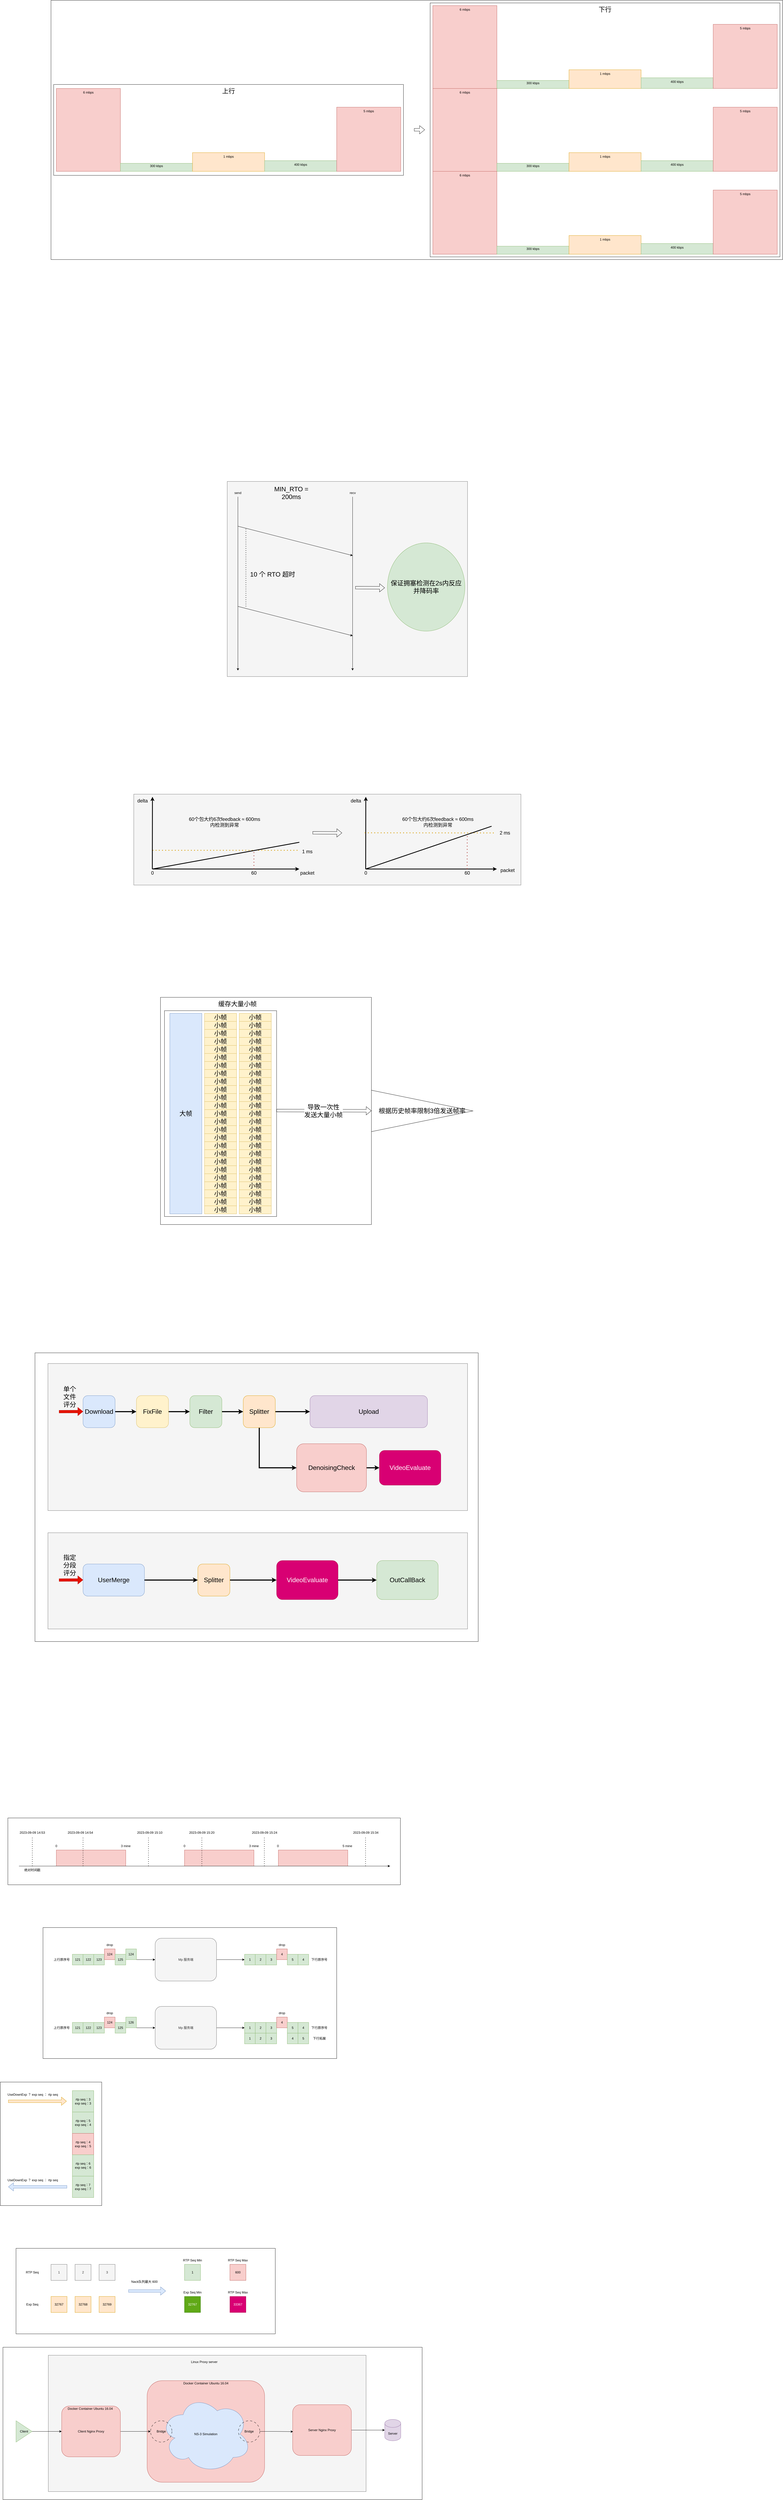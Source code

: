 <mxfile version="22.0.8" type="github">
  <diagram name="第 1 页" id="260TUSk2W1-GkV5xTCUj">
    <mxGraphModel dx="3405" dy="935" grid="1" gridSize="10" guides="1" tooltips="1" connect="1" arrows="1" fold="1" page="1" pageScale="1" pageWidth="827" pageHeight="1169" math="0" shadow="0">
      <root>
        <mxCell id="0" />
        <mxCell id="1" parent="0" />
        <mxCell id="SspkQav-6t4K1H_kej0I-166" value="" style="rounded=0;whiteSpace=wrap;html=1;" vertex="1" parent="1">
          <mxGeometry x="-1380" y="9760" width="1570" height="570" as="geometry" />
        </mxCell>
        <mxCell id="SspkQav-6t4K1H_kej0I-136" value="" style="rounded=0;whiteSpace=wrap;html=1;" vertex="1" parent="1">
          <mxGeometry x="-1390" y="8768" width="380" height="462" as="geometry" />
        </mxCell>
        <mxCell id="SspkQav-6t4K1H_kej0I-39" value="" style="rounded=0;whiteSpace=wrap;html=1;" vertex="1" parent="1">
          <mxGeometry x="-1260" y="6040" width="1660" height="1080" as="geometry" />
        </mxCell>
        <mxCell id="SPhY1zzOBNbTOsHcX1JP-87" value="" style="rounded=0;whiteSpace=wrap;html=1;" parent="1" vertex="1">
          <mxGeometry x="-790" y="4710" width="790" height="850" as="geometry" />
        </mxCell>
        <mxCell id="SPhY1zzOBNbTOsHcX1JP-146" value="" style="rounded=0;whiteSpace=wrap;html=1;" parent="1" vertex="1">
          <mxGeometry x="-775" y="4760" width="420" height="770" as="geometry" />
        </mxCell>
        <mxCell id="SPhY1zzOBNbTOsHcX1JP-72" value="" style="rounded=0;whiteSpace=wrap;html=1;fillColor=#f5f5f5;fontColor=#333333;strokeColor=#666666;" parent="1" vertex="1">
          <mxGeometry x="-890" y="3950" width="1450" height="340" as="geometry" />
        </mxCell>
        <mxCell id="SPhY1zzOBNbTOsHcX1JP-46" value="" style="rounded=0;whiteSpace=wrap;html=1;" parent="1" vertex="1">
          <mxGeometry x="-1200" y="980" width="2740" height="970" as="geometry" />
        </mxCell>
        <mxCell id="SPhY1zzOBNbTOsHcX1JP-42" value="" style="rounded=0;whiteSpace=wrap;html=1;" parent="1" vertex="1">
          <mxGeometry x="-1190" y="1295" width="1310" height="340" as="geometry" />
        </mxCell>
        <mxCell id="SPhY1zzOBNbTOsHcX1JP-1" value="" style="rounded=0;whiteSpace=wrap;html=1;" parent="1" vertex="1">
          <mxGeometry x="220" y="990" width="1310" height="950" as="geometry" />
        </mxCell>
        <mxCell id="SPhY1zzOBNbTOsHcX1JP-2" value="" style="rounded=0;whiteSpace=wrap;html=1;fillColor=#f8cecc;strokeColor=#b85450;" parent="1" vertex="1">
          <mxGeometry x="-1180" y="1310" width="240" height="310" as="geometry" />
        </mxCell>
        <mxCell id="SPhY1zzOBNbTOsHcX1JP-3" value="" style="rounded=0;whiteSpace=wrap;html=1;fillColor=#d5e8d4;strokeColor=#82b366;" parent="1" vertex="1">
          <mxGeometry x="-940" y="1590" width="270" height="30" as="geometry" />
        </mxCell>
        <mxCell id="SPhY1zzOBNbTOsHcX1JP-4" value="" style="rounded=0;whiteSpace=wrap;html=1;fillColor=#ffe6cc;strokeColor=#d79b00;" parent="1" vertex="1">
          <mxGeometry x="-670" y="1550" width="270" height="70" as="geometry" />
        </mxCell>
        <mxCell id="SPhY1zzOBNbTOsHcX1JP-5" value="" style="rounded=0;whiteSpace=wrap;html=1;fillColor=#d5e8d4;strokeColor=#82b366;" parent="1" vertex="1">
          <mxGeometry x="-400" y="1580" width="270" height="40" as="geometry" />
        </mxCell>
        <mxCell id="SPhY1zzOBNbTOsHcX1JP-6" value="" style="rounded=0;whiteSpace=wrap;html=1;fillColor=#f8cecc;strokeColor=#b85450;" parent="1" vertex="1">
          <mxGeometry x="-130" y="1380" width="240" height="240" as="geometry" />
        </mxCell>
        <mxCell id="SPhY1zzOBNbTOsHcX1JP-7" value="6 mbps" style="text;strokeColor=none;align=center;fillColor=none;html=1;verticalAlign=middle;whiteSpace=wrap;rounded=0;" parent="1" vertex="1">
          <mxGeometry x="-1090" y="1310" width="60" height="30" as="geometry" />
        </mxCell>
        <mxCell id="SPhY1zzOBNbTOsHcX1JP-8" value="300 kbps" style="text;strokeColor=none;align=center;fillColor=none;html=1;verticalAlign=middle;whiteSpace=wrap;rounded=0;" parent="1" vertex="1">
          <mxGeometry x="-835" y="1585" width="60" height="30" as="geometry" />
        </mxCell>
        <mxCell id="SPhY1zzOBNbTOsHcX1JP-9" value="400 kbps" style="text;strokeColor=none;align=center;fillColor=none;html=1;verticalAlign=middle;whiteSpace=wrap;rounded=0;" parent="1" vertex="1">
          <mxGeometry x="-295" y="1580" width="60" height="30" as="geometry" />
        </mxCell>
        <mxCell id="SPhY1zzOBNbTOsHcX1JP-10" value="1 mbps" style="text;strokeColor=none;align=center;fillColor=none;html=1;verticalAlign=middle;whiteSpace=wrap;rounded=0;" parent="1" vertex="1">
          <mxGeometry x="-565" y="1550" width="60" height="30" as="geometry" />
        </mxCell>
        <mxCell id="SPhY1zzOBNbTOsHcX1JP-11" value="5 mbps" style="text;strokeColor=none;align=center;fillColor=none;html=1;verticalAlign=middle;whiteSpace=wrap;rounded=0;" parent="1" vertex="1">
          <mxGeometry x="-40" y="1380" width="60" height="30" as="geometry" />
        </mxCell>
        <mxCell id="SPhY1zzOBNbTOsHcX1JP-12" value="" style="rounded=0;whiteSpace=wrap;html=1;fillColor=#f8cecc;strokeColor=#b85450;" parent="1" vertex="1">
          <mxGeometry x="230" y="1000" width="240" height="310" as="geometry" />
        </mxCell>
        <mxCell id="SPhY1zzOBNbTOsHcX1JP-13" value="" style="rounded=0;whiteSpace=wrap;html=1;fillColor=#d5e8d4;strokeColor=#82b366;" parent="1" vertex="1">
          <mxGeometry x="470" y="1280" width="270" height="30" as="geometry" />
        </mxCell>
        <mxCell id="SPhY1zzOBNbTOsHcX1JP-14" value="" style="rounded=0;whiteSpace=wrap;html=1;fillColor=#ffe6cc;strokeColor=#d79b00;" parent="1" vertex="1">
          <mxGeometry x="740" y="1240" width="270" height="70" as="geometry" />
        </mxCell>
        <mxCell id="SPhY1zzOBNbTOsHcX1JP-15" value="" style="rounded=0;whiteSpace=wrap;html=1;fillColor=#d5e8d4;strokeColor=#82b366;" parent="1" vertex="1">
          <mxGeometry x="1010" y="1270" width="270" height="40" as="geometry" />
        </mxCell>
        <mxCell id="SPhY1zzOBNbTOsHcX1JP-16" value="" style="rounded=0;whiteSpace=wrap;html=1;fillColor=#f8cecc;strokeColor=#b85450;" parent="1" vertex="1">
          <mxGeometry x="1280" y="1070" width="240" height="240" as="geometry" />
        </mxCell>
        <mxCell id="SPhY1zzOBNbTOsHcX1JP-17" value="6 mbps" style="text;strokeColor=none;align=center;fillColor=none;html=1;verticalAlign=middle;whiteSpace=wrap;rounded=0;" parent="1" vertex="1">
          <mxGeometry x="320" y="1000" width="60" height="30" as="geometry" />
        </mxCell>
        <mxCell id="SPhY1zzOBNbTOsHcX1JP-18" value="300 kbps" style="text;strokeColor=none;align=center;fillColor=none;html=1;verticalAlign=middle;whiteSpace=wrap;rounded=0;" parent="1" vertex="1">
          <mxGeometry x="575" y="1275" width="60" height="30" as="geometry" />
        </mxCell>
        <mxCell id="SPhY1zzOBNbTOsHcX1JP-19" value="400 kbps" style="text;strokeColor=none;align=center;fillColor=none;html=1;verticalAlign=middle;whiteSpace=wrap;rounded=0;" parent="1" vertex="1">
          <mxGeometry x="1115" y="1270" width="60" height="30" as="geometry" />
        </mxCell>
        <mxCell id="SPhY1zzOBNbTOsHcX1JP-20" value="1 mbps" style="text;strokeColor=none;align=center;fillColor=none;html=1;verticalAlign=middle;whiteSpace=wrap;rounded=0;" parent="1" vertex="1">
          <mxGeometry x="845" y="1240" width="60" height="30" as="geometry" />
        </mxCell>
        <mxCell id="SPhY1zzOBNbTOsHcX1JP-21" value="5 mbps" style="text;strokeColor=none;align=center;fillColor=none;html=1;verticalAlign=middle;whiteSpace=wrap;rounded=0;" parent="1" vertex="1">
          <mxGeometry x="1370" y="1070" width="60" height="30" as="geometry" />
        </mxCell>
        <mxCell id="SPhY1zzOBNbTOsHcX1JP-22" value="" style="rounded=0;whiteSpace=wrap;html=1;fillColor=#f8cecc;strokeColor=#b85450;" parent="1" vertex="1">
          <mxGeometry x="230" y="1310" width="240" height="310" as="geometry" />
        </mxCell>
        <mxCell id="SPhY1zzOBNbTOsHcX1JP-23" value="" style="rounded=0;whiteSpace=wrap;html=1;fillColor=#d5e8d4;strokeColor=#82b366;" parent="1" vertex="1">
          <mxGeometry x="470" y="1590" width="270" height="30" as="geometry" />
        </mxCell>
        <mxCell id="SPhY1zzOBNbTOsHcX1JP-24" value="" style="rounded=0;whiteSpace=wrap;html=1;fillColor=#ffe6cc;strokeColor=#d79b00;" parent="1" vertex="1">
          <mxGeometry x="740" y="1550" width="270" height="70" as="geometry" />
        </mxCell>
        <mxCell id="SPhY1zzOBNbTOsHcX1JP-25" value="" style="rounded=0;whiteSpace=wrap;html=1;fillColor=#d5e8d4;strokeColor=#82b366;" parent="1" vertex="1">
          <mxGeometry x="1010" y="1580" width="270" height="40" as="geometry" />
        </mxCell>
        <mxCell id="SPhY1zzOBNbTOsHcX1JP-26" value="" style="rounded=0;whiteSpace=wrap;html=1;fillColor=#f8cecc;strokeColor=#b85450;" parent="1" vertex="1">
          <mxGeometry x="1280" y="1380" width="240" height="240" as="geometry" />
        </mxCell>
        <mxCell id="SPhY1zzOBNbTOsHcX1JP-27" value="6 mbps" style="text;strokeColor=none;align=center;fillColor=none;html=1;verticalAlign=middle;whiteSpace=wrap;rounded=0;" parent="1" vertex="1">
          <mxGeometry x="320" y="1310" width="60" height="30" as="geometry" />
        </mxCell>
        <mxCell id="SPhY1zzOBNbTOsHcX1JP-28" value="300 kbps" style="text;strokeColor=none;align=center;fillColor=none;html=1;verticalAlign=middle;whiteSpace=wrap;rounded=0;" parent="1" vertex="1">
          <mxGeometry x="575" y="1585" width="60" height="30" as="geometry" />
        </mxCell>
        <mxCell id="SPhY1zzOBNbTOsHcX1JP-29" value="400 kbps" style="text;strokeColor=none;align=center;fillColor=none;html=1;verticalAlign=middle;whiteSpace=wrap;rounded=0;" parent="1" vertex="1">
          <mxGeometry x="1115" y="1580" width="60" height="30" as="geometry" />
        </mxCell>
        <mxCell id="SPhY1zzOBNbTOsHcX1JP-30" value="1 mbps" style="text;strokeColor=none;align=center;fillColor=none;html=1;verticalAlign=middle;whiteSpace=wrap;rounded=0;" parent="1" vertex="1">
          <mxGeometry x="845" y="1550" width="60" height="30" as="geometry" />
        </mxCell>
        <mxCell id="SPhY1zzOBNbTOsHcX1JP-31" value="5 mbps" style="text;strokeColor=none;align=center;fillColor=none;html=1;verticalAlign=middle;whiteSpace=wrap;rounded=0;" parent="1" vertex="1">
          <mxGeometry x="1370" y="1380" width="60" height="30" as="geometry" />
        </mxCell>
        <mxCell id="SPhY1zzOBNbTOsHcX1JP-32" value="" style="rounded=0;whiteSpace=wrap;html=1;fillColor=#f8cecc;strokeColor=#b85450;" parent="1" vertex="1">
          <mxGeometry x="230" y="1620" width="240" height="310" as="geometry" />
        </mxCell>
        <mxCell id="SPhY1zzOBNbTOsHcX1JP-33" value="" style="rounded=0;whiteSpace=wrap;html=1;fillColor=#d5e8d4;strokeColor=#82b366;" parent="1" vertex="1">
          <mxGeometry x="470" y="1900" width="270" height="30" as="geometry" />
        </mxCell>
        <mxCell id="SPhY1zzOBNbTOsHcX1JP-34" value="" style="rounded=0;whiteSpace=wrap;html=1;fillColor=#ffe6cc;strokeColor=#d79b00;" parent="1" vertex="1">
          <mxGeometry x="740" y="1860" width="270" height="70" as="geometry" />
        </mxCell>
        <mxCell id="SPhY1zzOBNbTOsHcX1JP-35" value="" style="rounded=0;whiteSpace=wrap;html=1;fillColor=#d5e8d4;strokeColor=#82b366;" parent="1" vertex="1">
          <mxGeometry x="1010" y="1890" width="270" height="40" as="geometry" />
        </mxCell>
        <mxCell id="SPhY1zzOBNbTOsHcX1JP-36" value="" style="rounded=0;whiteSpace=wrap;html=1;fillColor=#f8cecc;strokeColor=#b85450;" parent="1" vertex="1">
          <mxGeometry x="1280" y="1690" width="240" height="240" as="geometry" />
        </mxCell>
        <mxCell id="SPhY1zzOBNbTOsHcX1JP-37" value="6 mbps" style="text;strokeColor=none;align=center;fillColor=none;html=1;verticalAlign=middle;whiteSpace=wrap;rounded=0;" parent="1" vertex="1">
          <mxGeometry x="320" y="1620" width="60" height="30" as="geometry" />
        </mxCell>
        <mxCell id="SPhY1zzOBNbTOsHcX1JP-38" value="300 kbps" style="text;strokeColor=none;align=center;fillColor=none;html=1;verticalAlign=middle;whiteSpace=wrap;rounded=0;" parent="1" vertex="1">
          <mxGeometry x="575" y="1895" width="60" height="30" as="geometry" />
        </mxCell>
        <mxCell id="SPhY1zzOBNbTOsHcX1JP-39" value="400 kbps" style="text;strokeColor=none;align=center;fillColor=none;html=1;verticalAlign=middle;whiteSpace=wrap;rounded=0;" parent="1" vertex="1">
          <mxGeometry x="1115" y="1890" width="60" height="30" as="geometry" />
        </mxCell>
        <mxCell id="SPhY1zzOBNbTOsHcX1JP-40" value="1 mbps" style="text;strokeColor=none;align=center;fillColor=none;html=1;verticalAlign=middle;whiteSpace=wrap;rounded=0;" parent="1" vertex="1">
          <mxGeometry x="845" y="1860" width="60" height="30" as="geometry" />
        </mxCell>
        <mxCell id="SPhY1zzOBNbTOsHcX1JP-41" value="5 mbps" style="text;strokeColor=none;align=center;fillColor=none;html=1;verticalAlign=middle;whiteSpace=wrap;rounded=0;" parent="1" vertex="1">
          <mxGeometry x="1370" y="1690" width="60" height="30" as="geometry" />
        </mxCell>
        <mxCell id="SPhY1zzOBNbTOsHcX1JP-43" value="" style="shape=flexArrow;endArrow=classic;html=1;rounded=0;" parent="1" edge="1">
          <mxGeometry width="50" height="50" relative="1" as="geometry">
            <mxPoint x="160" y="1464.5" as="sourcePoint" />
            <mxPoint x="200" y="1464.5" as="targetPoint" />
          </mxGeometry>
        </mxCell>
        <mxCell id="SPhY1zzOBNbTOsHcX1JP-44" value="&lt;font style=&quot;font-size: 24px;&quot;&gt;上行&lt;/font&gt;" style="text;strokeColor=none;align=center;fillColor=none;html=1;verticalAlign=middle;whiteSpace=wrap;rounded=0;" parent="1" vertex="1">
          <mxGeometry x="-565" y="1305" width="60" height="30" as="geometry" />
        </mxCell>
        <mxCell id="SPhY1zzOBNbTOsHcX1JP-45" value="&lt;font style=&quot;font-size: 24px;&quot;&gt;下行&lt;/font&gt;" style="text;strokeColor=none;align=center;fillColor=none;html=1;verticalAlign=middle;whiteSpace=wrap;rounded=0;" parent="1" vertex="1">
          <mxGeometry x="845" y="1000" width="60" height="30" as="geometry" />
        </mxCell>
        <mxCell id="SPhY1zzOBNbTOsHcX1JP-47" value="" style="rounded=0;whiteSpace=wrap;html=1;fillColor=#f5f5f5;fontColor=#333333;strokeColor=#666666;" parent="1" vertex="1">
          <mxGeometry x="-540" y="2780" width="900" height="730" as="geometry" />
        </mxCell>
        <mxCell id="SPhY1zzOBNbTOsHcX1JP-48" value="" style="endArrow=classic;html=1;rounded=0;" parent="1" edge="1">
          <mxGeometry width="50" height="50" relative="1" as="geometry">
            <mxPoint x="-70.5" y="2837.5" as="sourcePoint" />
            <mxPoint x="-70.5" y="3487.5" as="targetPoint" />
          </mxGeometry>
        </mxCell>
        <mxCell id="SPhY1zzOBNbTOsHcX1JP-49" value="" style="endArrow=classic;html=1;rounded=0;" parent="1" edge="1">
          <mxGeometry width="50" height="50" relative="1" as="geometry">
            <mxPoint x="-500" y="2837.5" as="sourcePoint" />
            <mxPoint x="-500" y="3487.5" as="targetPoint" />
          </mxGeometry>
        </mxCell>
        <mxCell id="SPhY1zzOBNbTOsHcX1JP-51" value="" style="endArrow=classic;html=1;rounded=0;" parent="1" edge="1">
          <mxGeometry width="50" height="50" relative="1" as="geometry">
            <mxPoint x="-500" y="2947.5" as="sourcePoint" />
            <mxPoint x="-70" y="3057.5" as="targetPoint" />
          </mxGeometry>
        </mxCell>
        <mxCell id="SPhY1zzOBNbTOsHcX1JP-52" value="" style="endArrow=classic;html=1;rounded=0;" parent="1" edge="1">
          <mxGeometry width="50" height="50" relative="1" as="geometry">
            <mxPoint x="-500" y="3247.5" as="sourcePoint" />
            <mxPoint x="-70" y="3357.5" as="targetPoint" />
          </mxGeometry>
        </mxCell>
        <mxCell id="SPhY1zzOBNbTOsHcX1JP-53" value="" style="endArrow=none;dashed=1;html=1;dashPattern=1 3;strokeWidth=2;rounded=0;" parent="1" edge="1">
          <mxGeometry width="50" height="50" relative="1" as="geometry">
            <mxPoint x="-470" y="3247.5" as="sourcePoint" />
            <mxPoint x="-470" y="2957.5" as="targetPoint" />
          </mxGeometry>
        </mxCell>
        <mxCell id="SPhY1zzOBNbTOsHcX1JP-54" value="&lt;font style=&quot;font-size: 24px;&quot;&gt;10 个 RTO 超时&lt;/font&gt;" style="text;strokeColor=none;align=center;fillColor=none;html=1;verticalAlign=middle;whiteSpace=wrap;rounded=0;" parent="1" vertex="1">
          <mxGeometry x="-470" y="3077.5" width="200" height="100" as="geometry" />
        </mxCell>
        <mxCell id="SPhY1zzOBNbTOsHcX1JP-55" value="send" style="text;strokeColor=none;align=center;fillColor=none;html=1;verticalAlign=middle;whiteSpace=wrap;rounded=0;" parent="1" vertex="1">
          <mxGeometry x="-530" y="2807.5" width="60" height="30" as="geometry" />
        </mxCell>
        <mxCell id="SPhY1zzOBNbTOsHcX1JP-56" value="recv" style="text;strokeColor=none;align=center;fillColor=none;html=1;verticalAlign=middle;whiteSpace=wrap;rounded=0;" parent="1" vertex="1">
          <mxGeometry x="-100" y="2807.5" width="60" height="30" as="geometry" />
        </mxCell>
        <mxCell id="SPhY1zzOBNbTOsHcX1JP-57" value="&lt;font style=&quot;font-size: 24px;&quot;&gt;MIN_RTO = 200ms&lt;/font&gt;" style="text;strokeColor=none;align=center;fillColor=none;html=1;verticalAlign=middle;whiteSpace=wrap;rounded=0;" parent="1" vertex="1">
          <mxGeometry x="-400" y="2772.5" width="200" height="100" as="geometry" />
        </mxCell>
        <mxCell id="SPhY1zzOBNbTOsHcX1JP-58" value="" style="shape=flexArrow;endArrow=classic;html=1;rounded=0;" parent="1" edge="1">
          <mxGeometry width="50" height="50" relative="1" as="geometry">
            <mxPoint x="-60" y="3177.5" as="sourcePoint" />
            <mxPoint x="50" y="3178" as="targetPoint" />
          </mxGeometry>
        </mxCell>
        <mxCell id="SPhY1zzOBNbTOsHcX1JP-59" value="&lt;font style=&quot;font-size: 24px;&quot;&gt;保证拥塞检测在2s内反应并降码率&lt;/font&gt;" style="ellipse;whiteSpace=wrap;html=1;fillColor=#d5e8d4;strokeColor=#82b366;" parent="1" vertex="1">
          <mxGeometry x="60" y="3010" width="290" height="330" as="geometry" />
        </mxCell>
        <mxCell id="SPhY1zzOBNbTOsHcX1JP-61" value="" style="endArrow=classic;html=1;rounded=0;strokeWidth=3;" parent="1" edge="1">
          <mxGeometry width="50" height="50" relative="1" as="geometry">
            <mxPoint x="-820" y="4230" as="sourcePoint" />
            <mxPoint x="-270" y="4230" as="targetPoint" />
          </mxGeometry>
        </mxCell>
        <mxCell id="SPhY1zzOBNbTOsHcX1JP-63" value="&lt;font style=&quot;font-size: 18px;&quot;&gt;packet&lt;/font&gt;" style="text;strokeColor=none;align=center;fillColor=none;html=1;verticalAlign=middle;whiteSpace=wrap;rounded=0;strokeWidth=3;" parent="1" vertex="1">
          <mxGeometry x="-270" y="4230" width="60" height="30" as="geometry" />
        </mxCell>
        <mxCell id="SPhY1zzOBNbTOsHcX1JP-64" value="&lt;font style=&quot;font-size: 18px;&quot;&gt;delta&lt;/font&gt;" style="text;strokeColor=none;align=center;fillColor=none;html=1;verticalAlign=middle;whiteSpace=wrap;rounded=0;strokeWidth=3;" parent="1" vertex="1">
          <mxGeometry x="-887" y="3960" width="60" height="30" as="geometry" />
        </mxCell>
        <mxCell id="SPhY1zzOBNbTOsHcX1JP-65" value="&lt;font style=&quot;font-size: 18px;&quot;&gt;0&lt;/font&gt;" style="text;strokeColor=none;align=center;fillColor=none;html=1;verticalAlign=middle;whiteSpace=wrap;rounded=0;strokeWidth=3;" parent="1" vertex="1">
          <mxGeometry x="-850" y="4230" width="60" height="30" as="geometry" />
        </mxCell>
        <mxCell id="SPhY1zzOBNbTOsHcX1JP-67" value="" style="endArrow=none;dashed=1;html=1;dashPattern=1 3;strokeWidth=3;rounded=0;fillColor=#ffe6cc;strokeColor=#d79b00;" parent="1" edge="1">
          <mxGeometry width="50" height="50" relative="1" as="geometry">
            <mxPoint x="-820" y="4160" as="sourcePoint" />
            <mxPoint x="-270" y="4160" as="targetPoint" />
          </mxGeometry>
        </mxCell>
        <mxCell id="SPhY1zzOBNbTOsHcX1JP-68" value="&lt;font style=&quot;font-size: 18px;&quot;&gt;1 ms&lt;/font&gt;" style="text;strokeColor=none;align=center;fillColor=none;html=1;verticalAlign=middle;whiteSpace=wrap;rounded=0;strokeWidth=3;" parent="1" vertex="1">
          <mxGeometry x="-270" y="4150" width="60" height="30" as="geometry" />
        </mxCell>
        <mxCell id="SPhY1zzOBNbTOsHcX1JP-69" value="" style="endArrow=none;html=1;rounded=0;strokeWidth=3;" parent="1" edge="1">
          <mxGeometry width="50" height="50" relative="1" as="geometry">
            <mxPoint x="-820" y="4230" as="sourcePoint" />
            <mxPoint x="-270" y="4130" as="targetPoint" />
          </mxGeometry>
        </mxCell>
        <mxCell id="SPhY1zzOBNbTOsHcX1JP-70" value="" style="endArrow=none;dashed=1;html=1;dashPattern=1 3;strokeWidth=3;rounded=0;fillColor=#f8cecc;strokeColor=#b85450;" parent="1" edge="1">
          <mxGeometry width="50" height="50" relative="1" as="geometry">
            <mxPoint x="-440" y="4230" as="sourcePoint" />
            <mxPoint x="-440" y="4160" as="targetPoint" />
          </mxGeometry>
        </mxCell>
        <mxCell id="SPhY1zzOBNbTOsHcX1JP-71" value="&lt;font style=&quot;font-size: 18px;&quot;&gt;60&lt;/font&gt;" style="text;strokeColor=none;align=center;fillColor=none;html=1;verticalAlign=middle;whiteSpace=wrap;rounded=0;strokeWidth=3;" parent="1" vertex="1">
          <mxGeometry x="-470" y="4230" width="60" height="30" as="geometry" />
        </mxCell>
        <mxCell id="SPhY1zzOBNbTOsHcX1JP-73" value="&lt;font style=&quot;font-size: 18px;&quot;&gt;60个包大约6次feedback ≈ 600ms 内检测到异常&lt;/font&gt;" style="text;strokeColor=none;align=center;fillColor=none;html=1;verticalAlign=middle;whiteSpace=wrap;rounded=0;" parent="1" vertex="1">
          <mxGeometry x="-690" y="4040" width="280" height="30" as="geometry" />
        </mxCell>
        <mxCell id="SPhY1zzOBNbTOsHcX1JP-74" value="" style="shape=flexArrow;endArrow=classic;html=1;rounded=0;" parent="1" edge="1">
          <mxGeometry width="50" height="50" relative="1" as="geometry">
            <mxPoint x="-220" y="4094.5" as="sourcePoint" />
            <mxPoint x="-110" y="4095" as="targetPoint" />
          </mxGeometry>
        </mxCell>
        <mxCell id="SPhY1zzOBNbTOsHcX1JP-75" value="" style="endArrow=classic;html=1;rounded=0;strokeWidth=3;" parent="1" edge="1">
          <mxGeometry width="50" height="50" relative="1" as="geometry">
            <mxPoint x="-21.5" y="4230" as="sourcePoint" />
            <mxPoint x="470" y="4230" as="targetPoint" />
          </mxGeometry>
        </mxCell>
        <mxCell id="SPhY1zzOBNbTOsHcX1JP-76" value="" style="endArrow=classic;html=1;rounded=0;strokeWidth=3;" parent="1" edge="1">
          <mxGeometry width="50" height="50" relative="1" as="geometry">
            <mxPoint x="-21.5" y="4230" as="sourcePoint" />
            <mxPoint x="-21" y="3960" as="targetPoint" />
          </mxGeometry>
        </mxCell>
        <mxCell id="SPhY1zzOBNbTOsHcX1JP-77" value="&lt;font style=&quot;font-size: 18px;&quot;&gt;packet&lt;/font&gt;" style="text;strokeColor=none;align=center;fillColor=none;html=1;verticalAlign=middle;whiteSpace=wrap;rounded=0;strokeWidth=3;" parent="1" vertex="1">
          <mxGeometry x="480" y="4220" width="60" height="30" as="geometry" />
        </mxCell>
        <mxCell id="SPhY1zzOBNbTOsHcX1JP-78" value="&lt;font style=&quot;font-size: 18px;&quot;&gt;delta&lt;/font&gt;" style="text;strokeColor=none;align=center;fillColor=none;html=1;verticalAlign=middle;whiteSpace=wrap;rounded=0;strokeWidth=3;" parent="1" vertex="1">
          <mxGeometry x="-88.5" y="3960" width="60" height="30" as="geometry" />
        </mxCell>
        <mxCell id="SPhY1zzOBNbTOsHcX1JP-79" value="&lt;font style=&quot;font-size: 18px;&quot;&gt;0&lt;/font&gt;" style="text;strokeColor=none;align=center;fillColor=none;html=1;verticalAlign=middle;whiteSpace=wrap;rounded=0;strokeWidth=3;" parent="1" vertex="1">
          <mxGeometry x="-51.5" y="4230" width="60" height="30" as="geometry" />
        </mxCell>
        <mxCell id="SPhY1zzOBNbTOsHcX1JP-80" value="" style="endArrow=none;dashed=1;html=1;dashPattern=1 3;strokeWidth=3;rounded=0;fillColor=#ffe6cc;strokeColor=#d79b00;" parent="1" edge="1">
          <mxGeometry width="50" height="50" relative="1" as="geometry">
            <mxPoint x="-25" y="4094.5" as="sourcePoint" />
            <mxPoint x="460" y="4095" as="targetPoint" />
          </mxGeometry>
        </mxCell>
        <mxCell id="SPhY1zzOBNbTOsHcX1JP-81" value="&lt;font style=&quot;font-size: 18px;&quot;&gt;2 ms&lt;/font&gt;" style="text;strokeColor=none;align=center;fillColor=none;html=1;verticalAlign=middle;whiteSpace=wrap;rounded=0;strokeWidth=3;" parent="1" vertex="1">
          <mxGeometry x="470" y="4080" width="60" height="30" as="geometry" />
        </mxCell>
        <mxCell id="SPhY1zzOBNbTOsHcX1JP-82" value="" style="endArrow=none;html=1;rounded=0;strokeWidth=3;" parent="1" edge="1">
          <mxGeometry width="50" height="50" relative="1" as="geometry">
            <mxPoint x="-21.5" y="4230" as="sourcePoint" />
            <mxPoint x="450" y="4070" as="targetPoint" />
          </mxGeometry>
        </mxCell>
        <mxCell id="SPhY1zzOBNbTOsHcX1JP-83" value="" style="endArrow=none;dashed=1;html=1;dashPattern=1 3;strokeWidth=3;rounded=0;fillColor=#f8cecc;strokeColor=#b85450;" parent="1" edge="1">
          <mxGeometry width="50" height="50" relative="1" as="geometry">
            <mxPoint x="358.5" y="4230" as="sourcePoint" />
            <mxPoint x="359" y="4100" as="targetPoint" />
          </mxGeometry>
        </mxCell>
        <mxCell id="SPhY1zzOBNbTOsHcX1JP-84" value="&lt;font style=&quot;font-size: 18px;&quot;&gt;60&lt;/font&gt;" style="text;strokeColor=none;align=center;fillColor=none;html=1;verticalAlign=middle;whiteSpace=wrap;rounded=0;strokeWidth=3;" parent="1" vertex="1">
          <mxGeometry x="328.5" y="4230" width="60" height="30" as="geometry" />
        </mxCell>
        <mxCell id="SPhY1zzOBNbTOsHcX1JP-85" value="&lt;font style=&quot;font-size: 18px;&quot;&gt;60个包大约6次feedback ≈ 600ms 内检测到异常&lt;/font&gt;" style="text;strokeColor=none;align=center;fillColor=none;html=1;verticalAlign=middle;whiteSpace=wrap;rounded=0;" parent="1" vertex="1">
          <mxGeometry x="108.5" y="4040" width="280" height="30" as="geometry" />
        </mxCell>
        <mxCell id="SPhY1zzOBNbTOsHcX1JP-86" value="" style="endArrow=classic;html=1;rounded=0;strokeWidth=3;" parent="1" edge="1">
          <mxGeometry width="50" height="50" relative="1" as="geometry">
            <mxPoint x="-820.5" y="4230" as="sourcePoint" />
            <mxPoint x="-820" y="3960" as="targetPoint" />
          </mxGeometry>
        </mxCell>
        <mxCell id="SPhY1zzOBNbTOsHcX1JP-88" value="&lt;font style=&quot;font-size: 24px;&quot;&gt;大帧&lt;/font&gt;" style="rounded=0;whiteSpace=wrap;html=1;fillColor=#dae8fc;strokeColor=#6c8ebf;" parent="1" vertex="1">
          <mxGeometry x="-755" y="4770" width="120" height="750" as="geometry" />
        </mxCell>
        <mxCell id="SPhY1zzOBNbTOsHcX1JP-89" value="&lt;font style=&quot;font-size: 24px;&quot;&gt;小帧&lt;/font&gt;" style="rounded=0;whiteSpace=wrap;html=1;fillColor=#fff2cc;strokeColor=#d6b656;" parent="1" vertex="1">
          <mxGeometry x="-625" y="5490" width="120" height="30" as="geometry" />
        </mxCell>
        <mxCell id="SPhY1zzOBNbTOsHcX1JP-97" value="&lt;font style=&quot;font-size: 24px;&quot;&gt;小帧&lt;/font&gt;" style="rounded=0;whiteSpace=wrap;html=1;fillColor=#fff2cc;strokeColor=#d6b656;" parent="1" vertex="1">
          <mxGeometry x="-625" y="5460" width="120" height="30" as="geometry" />
        </mxCell>
        <mxCell id="SPhY1zzOBNbTOsHcX1JP-98" value="&lt;font style=&quot;font-size: 24px;&quot;&gt;小帧&lt;/font&gt;" style="rounded=0;whiteSpace=wrap;html=1;fillColor=#fff2cc;strokeColor=#d6b656;" parent="1" vertex="1">
          <mxGeometry x="-625" y="5430" width="120" height="30" as="geometry" />
        </mxCell>
        <mxCell id="SPhY1zzOBNbTOsHcX1JP-99" value="&lt;font style=&quot;font-size: 24px;&quot;&gt;小帧&lt;/font&gt;" style="rounded=0;whiteSpace=wrap;html=1;fillColor=#fff2cc;strokeColor=#d6b656;" parent="1" vertex="1">
          <mxGeometry x="-625" y="5400" width="120" height="30" as="geometry" />
        </mxCell>
        <mxCell id="SPhY1zzOBNbTOsHcX1JP-100" value="&lt;font style=&quot;font-size: 24px;&quot;&gt;小帧&lt;/font&gt;" style="rounded=0;whiteSpace=wrap;html=1;fillColor=#fff2cc;strokeColor=#d6b656;" parent="1" vertex="1">
          <mxGeometry x="-625" y="5370" width="120" height="30" as="geometry" />
        </mxCell>
        <mxCell id="SPhY1zzOBNbTOsHcX1JP-101" value="&lt;font style=&quot;font-size: 24px;&quot;&gt;小帧&lt;/font&gt;" style="rounded=0;whiteSpace=wrap;html=1;fillColor=#fff2cc;strokeColor=#d6b656;" parent="1" vertex="1">
          <mxGeometry x="-625" y="5340" width="120" height="30" as="geometry" />
        </mxCell>
        <mxCell id="SPhY1zzOBNbTOsHcX1JP-102" value="&lt;font style=&quot;font-size: 24px;&quot;&gt;小帧&lt;/font&gt;" style="rounded=0;whiteSpace=wrap;html=1;fillColor=#fff2cc;strokeColor=#d6b656;" parent="1" vertex="1">
          <mxGeometry x="-625" y="5310" width="120" height="30" as="geometry" />
        </mxCell>
        <mxCell id="SPhY1zzOBNbTOsHcX1JP-103" value="&lt;font style=&quot;font-size: 24px;&quot;&gt;小帧&lt;/font&gt;" style="rounded=0;whiteSpace=wrap;html=1;fillColor=#fff2cc;strokeColor=#d6b656;" parent="1" vertex="1">
          <mxGeometry x="-625" y="5280" width="120" height="30" as="geometry" />
        </mxCell>
        <mxCell id="SPhY1zzOBNbTOsHcX1JP-104" value="&lt;font style=&quot;font-size: 24px;&quot;&gt;小帧&lt;/font&gt;" style="rounded=0;whiteSpace=wrap;html=1;fillColor=#fff2cc;strokeColor=#d6b656;" parent="1" vertex="1">
          <mxGeometry x="-625" y="5250" width="120" height="30" as="geometry" />
        </mxCell>
        <mxCell id="SPhY1zzOBNbTOsHcX1JP-105" value="&lt;font style=&quot;font-size: 24px;&quot;&gt;小帧&lt;/font&gt;" style="rounded=0;whiteSpace=wrap;html=1;fillColor=#fff2cc;strokeColor=#d6b656;" parent="1" vertex="1">
          <mxGeometry x="-625" y="5220" width="120" height="30" as="geometry" />
        </mxCell>
        <mxCell id="SPhY1zzOBNbTOsHcX1JP-106" value="&lt;font style=&quot;font-size: 24px;&quot;&gt;小帧&lt;/font&gt;" style="rounded=0;whiteSpace=wrap;html=1;fillColor=#fff2cc;strokeColor=#d6b656;" parent="1" vertex="1">
          <mxGeometry x="-625" y="5190" width="120" height="30" as="geometry" />
        </mxCell>
        <mxCell id="SPhY1zzOBNbTOsHcX1JP-107" value="&lt;font style=&quot;font-size: 24px;&quot;&gt;小帧&lt;/font&gt;" style="rounded=0;whiteSpace=wrap;html=1;fillColor=#fff2cc;strokeColor=#d6b656;" parent="1" vertex="1">
          <mxGeometry x="-625" y="5160" width="120" height="30" as="geometry" />
        </mxCell>
        <mxCell id="SPhY1zzOBNbTOsHcX1JP-108" value="&lt;font style=&quot;font-size: 24px;&quot;&gt;小帧&lt;/font&gt;" style="rounded=0;whiteSpace=wrap;html=1;fillColor=#fff2cc;strokeColor=#d6b656;" parent="1" vertex="1">
          <mxGeometry x="-625" y="5130" width="120" height="30" as="geometry" />
        </mxCell>
        <mxCell id="SPhY1zzOBNbTOsHcX1JP-109" value="&lt;font style=&quot;font-size: 24px;&quot;&gt;小帧&lt;/font&gt;" style="rounded=0;whiteSpace=wrap;html=1;fillColor=#fff2cc;strokeColor=#d6b656;" parent="1" vertex="1">
          <mxGeometry x="-625" y="5100" width="120" height="30" as="geometry" />
        </mxCell>
        <mxCell id="SPhY1zzOBNbTOsHcX1JP-110" value="&lt;font style=&quot;font-size: 24px;&quot;&gt;小帧&lt;/font&gt;" style="rounded=0;whiteSpace=wrap;html=1;fillColor=#fff2cc;strokeColor=#d6b656;" parent="1" vertex="1">
          <mxGeometry x="-625" y="5070" width="120" height="30" as="geometry" />
        </mxCell>
        <mxCell id="SPhY1zzOBNbTOsHcX1JP-111" value="&lt;font style=&quot;font-size: 24px;&quot;&gt;小帧&lt;/font&gt;" style="rounded=0;whiteSpace=wrap;html=1;fillColor=#fff2cc;strokeColor=#d6b656;" parent="1" vertex="1">
          <mxGeometry x="-625" y="5040" width="120" height="30" as="geometry" />
        </mxCell>
        <mxCell id="SPhY1zzOBNbTOsHcX1JP-112" value="&lt;font style=&quot;font-size: 24px;&quot;&gt;小帧&lt;/font&gt;" style="rounded=0;whiteSpace=wrap;html=1;fillColor=#fff2cc;strokeColor=#d6b656;" parent="1" vertex="1">
          <mxGeometry x="-625" y="5010" width="120" height="30" as="geometry" />
        </mxCell>
        <mxCell id="SPhY1zzOBNbTOsHcX1JP-113" value="&lt;font style=&quot;font-size: 24px;&quot;&gt;小帧&lt;/font&gt;" style="rounded=0;whiteSpace=wrap;html=1;fillColor=#fff2cc;strokeColor=#d6b656;" parent="1" vertex="1">
          <mxGeometry x="-625" y="4980" width="120" height="30" as="geometry" />
        </mxCell>
        <mxCell id="SPhY1zzOBNbTOsHcX1JP-114" value="&lt;font style=&quot;font-size: 24px;&quot;&gt;小帧&lt;/font&gt;" style="rounded=0;whiteSpace=wrap;html=1;fillColor=#fff2cc;strokeColor=#d6b656;" parent="1" vertex="1">
          <mxGeometry x="-625" y="4950" width="120" height="30" as="geometry" />
        </mxCell>
        <mxCell id="SPhY1zzOBNbTOsHcX1JP-115" value="&lt;font style=&quot;font-size: 24px;&quot;&gt;小帧&lt;/font&gt;" style="rounded=0;whiteSpace=wrap;html=1;fillColor=#fff2cc;strokeColor=#d6b656;" parent="1" vertex="1">
          <mxGeometry x="-625" y="4920" width="120" height="30" as="geometry" />
        </mxCell>
        <mxCell id="SPhY1zzOBNbTOsHcX1JP-116" value="&lt;font style=&quot;font-size: 24px;&quot;&gt;小帧&lt;/font&gt;" style="rounded=0;whiteSpace=wrap;html=1;fillColor=#fff2cc;strokeColor=#d6b656;" parent="1" vertex="1">
          <mxGeometry x="-625" y="4890" width="120" height="30" as="geometry" />
        </mxCell>
        <mxCell id="SPhY1zzOBNbTOsHcX1JP-117" value="&lt;font style=&quot;font-size: 24px;&quot;&gt;小帧&lt;/font&gt;" style="rounded=0;whiteSpace=wrap;html=1;fillColor=#fff2cc;strokeColor=#d6b656;" parent="1" vertex="1">
          <mxGeometry x="-625" y="4860" width="120" height="30" as="geometry" />
        </mxCell>
        <mxCell id="SPhY1zzOBNbTOsHcX1JP-118" value="&lt;font style=&quot;font-size: 24px;&quot;&gt;小帧&lt;/font&gt;" style="rounded=0;whiteSpace=wrap;html=1;fillColor=#fff2cc;strokeColor=#d6b656;" parent="1" vertex="1">
          <mxGeometry x="-625" y="4830" width="120" height="30" as="geometry" />
        </mxCell>
        <mxCell id="SPhY1zzOBNbTOsHcX1JP-119" value="&lt;font style=&quot;font-size: 24px;&quot;&gt;小帧&lt;/font&gt;" style="rounded=0;whiteSpace=wrap;html=1;fillColor=#fff2cc;strokeColor=#d6b656;" parent="1" vertex="1">
          <mxGeometry x="-625" y="4800" width="120" height="30" as="geometry" />
        </mxCell>
        <mxCell id="SPhY1zzOBNbTOsHcX1JP-120" value="&lt;font style=&quot;font-size: 24px;&quot;&gt;小帧&lt;/font&gt;" style="rounded=0;whiteSpace=wrap;html=1;fillColor=#fff2cc;strokeColor=#d6b656;" parent="1" vertex="1">
          <mxGeometry x="-625" y="4770" width="120" height="30" as="geometry" />
        </mxCell>
        <mxCell id="SPhY1zzOBNbTOsHcX1JP-121" value="&lt;font style=&quot;font-size: 24px;&quot;&gt;小帧&lt;/font&gt;" style="rounded=0;whiteSpace=wrap;html=1;fillColor=#fff2cc;strokeColor=#d6b656;" parent="1" vertex="1">
          <mxGeometry x="-495" y="5490" width="120" height="30" as="geometry" />
        </mxCell>
        <mxCell id="SPhY1zzOBNbTOsHcX1JP-122" value="&lt;font style=&quot;font-size: 24px;&quot;&gt;小帧&lt;/font&gt;" style="rounded=0;whiteSpace=wrap;html=1;fillColor=#fff2cc;strokeColor=#d6b656;" parent="1" vertex="1">
          <mxGeometry x="-495" y="5460" width="120" height="30" as="geometry" />
        </mxCell>
        <mxCell id="SPhY1zzOBNbTOsHcX1JP-123" value="&lt;font style=&quot;font-size: 24px;&quot;&gt;小帧&lt;/font&gt;" style="rounded=0;whiteSpace=wrap;html=1;fillColor=#fff2cc;strokeColor=#d6b656;" parent="1" vertex="1">
          <mxGeometry x="-495" y="5430" width="120" height="30" as="geometry" />
        </mxCell>
        <mxCell id="SPhY1zzOBNbTOsHcX1JP-124" value="&lt;font style=&quot;font-size: 24px;&quot;&gt;小帧&lt;/font&gt;" style="rounded=0;whiteSpace=wrap;html=1;fillColor=#fff2cc;strokeColor=#d6b656;" parent="1" vertex="1">
          <mxGeometry x="-495" y="5400" width="120" height="30" as="geometry" />
        </mxCell>
        <mxCell id="SPhY1zzOBNbTOsHcX1JP-125" value="&lt;font style=&quot;font-size: 24px;&quot;&gt;小帧&lt;/font&gt;" style="rounded=0;whiteSpace=wrap;html=1;fillColor=#fff2cc;strokeColor=#d6b656;" parent="1" vertex="1">
          <mxGeometry x="-495" y="5370" width="120" height="30" as="geometry" />
        </mxCell>
        <mxCell id="SPhY1zzOBNbTOsHcX1JP-126" value="&lt;font style=&quot;font-size: 24px;&quot;&gt;小帧&lt;/font&gt;" style="rounded=0;whiteSpace=wrap;html=1;fillColor=#fff2cc;strokeColor=#d6b656;" parent="1" vertex="1">
          <mxGeometry x="-495" y="5340" width="120" height="30" as="geometry" />
        </mxCell>
        <mxCell id="SPhY1zzOBNbTOsHcX1JP-127" value="&lt;font style=&quot;font-size: 24px;&quot;&gt;小帧&lt;/font&gt;" style="rounded=0;whiteSpace=wrap;html=1;fillColor=#fff2cc;strokeColor=#d6b656;" parent="1" vertex="1">
          <mxGeometry x="-495" y="5310" width="120" height="30" as="geometry" />
        </mxCell>
        <mxCell id="SPhY1zzOBNbTOsHcX1JP-128" value="&lt;font style=&quot;font-size: 24px;&quot;&gt;小帧&lt;/font&gt;" style="rounded=0;whiteSpace=wrap;html=1;fillColor=#fff2cc;strokeColor=#d6b656;" parent="1" vertex="1">
          <mxGeometry x="-495" y="5280" width="120" height="30" as="geometry" />
        </mxCell>
        <mxCell id="SPhY1zzOBNbTOsHcX1JP-129" value="&lt;font style=&quot;font-size: 24px;&quot;&gt;小帧&lt;/font&gt;" style="rounded=0;whiteSpace=wrap;html=1;fillColor=#fff2cc;strokeColor=#d6b656;" parent="1" vertex="1">
          <mxGeometry x="-495" y="5250" width="120" height="30" as="geometry" />
        </mxCell>
        <mxCell id="SPhY1zzOBNbTOsHcX1JP-130" value="&lt;font style=&quot;font-size: 24px;&quot;&gt;小帧&lt;/font&gt;" style="rounded=0;whiteSpace=wrap;html=1;fillColor=#fff2cc;strokeColor=#d6b656;" parent="1" vertex="1">
          <mxGeometry x="-495" y="5220" width="120" height="30" as="geometry" />
        </mxCell>
        <mxCell id="SPhY1zzOBNbTOsHcX1JP-131" value="&lt;font style=&quot;font-size: 24px;&quot;&gt;小帧&lt;/font&gt;" style="rounded=0;whiteSpace=wrap;html=1;fillColor=#fff2cc;strokeColor=#d6b656;" parent="1" vertex="1">
          <mxGeometry x="-495" y="5190" width="120" height="30" as="geometry" />
        </mxCell>
        <mxCell id="SPhY1zzOBNbTOsHcX1JP-132" value="&lt;font style=&quot;font-size: 24px;&quot;&gt;小帧&lt;/font&gt;" style="rounded=0;whiteSpace=wrap;html=1;fillColor=#fff2cc;strokeColor=#d6b656;" parent="1" vertex="1">
          <mxGeometry x="-495" y="5160" width="120" height="30" as="geometry" />
        </mxCell>
        <mxCell id="SPhY1zzOBNbTOsHcX1JP-133" value="&lt;font style=&quot;font-size: 24px;&quot;&gt;小帧&lt;/font&gt;" style="rounded=0;whiteSpace=wrap;html=1;fillColor=#fff2cc;strokeColor=#d6b656;" parent="1" vertex="1">
          <mxGeometry x="-495" y="5130" width="120" height="30" as="geometry" />
        </mxCell>
        <mxCell id="SPhY1zzOBNbTOsHcX1JP-134" value="&lt;font style=&quot;font-size: 24px;&quot;&gt;小帧&lt;/font&gt;" style="rounded=0;whiteSpace=wrap;html=1;fillColor=#fff2cc;strokeColor=#d6b656;" parent="1" vertex="1">
          <mxGeometry x="-495" y="5100" width="120" height="30" as="geometry" />
        </mxCell>
        <mxCell id="SPhY1zzOBNbTOsHcX1JP-135" value="&lt;font style=&quot;font-size: 24px;&quot;&gt;小帧&lt;/font&gt;" style="rounded=0;whiteSpace=wrap;html=1;fillColor=#fff2cc;strokeColor=#d6b656;" parent="1" vertex="1">
          <mxGeometry x="-495" y="5070" width="120" height="30" as="geometry" />
        </mxCell>
        <mxCell id="SPhY1zzOBNbTOsHcX1JP-136" value="&lt;font style=&quot;font-size: 24px;&quot;&gt;小帧&lt;/font&gt;" style="rounded=0;whiteSpace=wrap;html=1;fillColor=#fff2cc;strokeColor=#d6b656;" parent="1" vertex="1">
          <mxGeometry x="-495" y="5040" width="120" height="30" as="geometry" />
        </mxCell>
        <mxCell id="SPhY1zzOBNbTOsHcX1JP-137" value="&lt;font style=&quot;font-size: 24px;&quot;&gt;小帧&lt;/font&gt;" style="rounded=0;whiteSpace=wrap;html=1;fillColor=#fff2cc;strokeColor=#d6b656;" parent="1" vertex="1">
          <mxGeometry x="-495" y="5010" width="120" height="30" as="geometry" />
        </mxCell>
        <mxCell id="SPhY1zzOBNbTOsHcX1JP-138" value="&lt;font style=&quot;font-size: 24px;&quot;&gt;小帧&lt;/font&gt;" style="rounded=0;whiteSpace=wrap;html=1;fillColor=#fff2cc;strokeColor=#d6b656;" parent="1" vertex="1">
          <mxGeometry x="-495" y="4980" width="120" height="30" as="geometry" />
        </mxCell>
        <mxCell id="SPhY1zzOBNbTOsHcX1JP-139" value="&lt;font style=&quot;font-size: 24px;&quot;&gt;小帧&lt;/font&gt;" style="rounded=0;whiteSpace=wrap;html=1;fillColor=#fff2cc;strokeColor=#d6b656;" parent="1" vertex="1">
          <mxGeometry x="-495" y="4950" width="120" height="30" as="geometry" />
        </mxCell>
        <mxCell id="SPhY1zzOBNbTOsHcX1JP-140" value="&lt;font style=&quot;font-size: 24px;&quot;&gt;小帧&lt;/font&gt;" style="rounded=0;whiteSpace=wrap;html=1;fillColor=#fff2cc;strokeColor=#d6b656;" parent="1" vertex="1">
          <mxGeometry x="-495" y="4920" width="120" height="30" as="geometry" />
        </mxCell>
        <mxCell id="SPhY1zzOBNbTOsHcX1JP-141" value="&lt;font style=&quot;font-size: 24px;&quot;&gt;小帧&lt;/font&gt;" style="rounded=0;whiteSpace=wrap;html=1;fillColor=#fff2cc;strokeColor=#d6b656;" parent="1" vertex="1">
          <mxGeometry x="-495" y="4890" width="120" height="30" as="geometry" />
        </mxCell>
        <mxCell id="SPhY1zzOBNbTOsHcX1JP-142" value="&lt;font style=&quot;font-size: 24px;&quot;&gt;小帧&lt;/font&gt;" style="rounded=0;whiteSpace=wrap;html=1;fillColor=#fff2cc;strokeColor=#d6b656;" parent="1" vertex="1">
          <mxGeometry x="-495" y="4860" width="120" height="30" as="geometry" />
        </mxCell>
        <mxCell id="SPhY1zzOBNbTOsHcX1JP-143" value="&lt;font style=&quot;font-size: 24px;&quot;&gt;小帧&lt;/font&gt;" style="rounded=0;whiteSpace=wrap;html=1;fillColor=#fff2cc;strokeColor=#d6b656;" parent="1" vertex="1">
          <mxGeometry x="-495" y="4830" width="120" height="30" as="geometry" />
        </mxCell>
        <mxCell id="SPhY1zzOBNbTOsHcX1JP-144" value="&lt;font style=&quot;font-size: 24px;&quot;&gt;小帧&lt;/font&gt;" style="rounded=0;whiteSpace=wrap;html=1;fillColor=#fff2cc;strokeColor=#d6b656;" parent="1" vertex="1">
          <mxGeometry x="-495" y="4800" width="120" height="30" as="geometry" />
        </mxCell>
        <mxCell id="SPhY1zzOBNbTOsHcX1JP-145" value="&lt;font style=&quot;font-size: 24px;&quot;&gt;小帧&lt;/font&gt;" style="rounded=0;whiteSpace=wrap;html=1;fillColor=#fff2cc;strokeColor=#d6b656;" parent="1" vertex="1">
          <mxGeometry x="-495" y="4770" width="120" height="30" as="geometry" />
        </mxCell>
        <mxCell id="SPhY1zzOBNbTOsHcX1JP-147" value="&lt;font style=&quot;font-size: 24px;&quot;&gt;缓存大量小帧&lt;/font&gt;" style="text;strokeColor=none;align=center;fillColor=none;html=1;verticalAlign=middle;whiteSpace=wrap;rounded=0;" parent="1" vertex="1">
          <mxGeometry x="-585" y="4720" width="167" height="30" as="geometry" />
        </mxCell>
        <mxCell id="SPhY1zzOBNbTOsHcX1JP-148" value="" style="shape=flexArrow;endArrow=classic;html=1;rounded=0;exitX=1;exitY=0.485;exitDx=0;exitDy=0;exitPerimeter=0;" parent="1" source="SPhY1zzOBNbTOsHcX1JP-146" target="SPhY1zzOBNbTOsHcX1JP-149" edge="1">
          <mxGeometry width="50" height="50" relative="1" as="geometry">
            <mxPoint x="-105" y="5134.5" as="sourcePoint" />
            <mxPoint x="-35" y="5134.5" as="targetPoint" />
          </mxGeometry>
        </mxCell>
        <mxCell id="SPhY1zzOBNbTOsHcX1JP-150" value="&lt;font style=&quot;font-size: 24px;&quot;&gt;导致一次性&lt;br&gt;发送大量小帧&lt;/font&gt;" style="edgeLabel;html=1;align=center;verticalAlign=middle;resizable=0;points=[];" parent="SPhY1zzOBNbTOsHcX1JP-148" vertex="1" connectable="0">
          <mxGeometry x="0.4" y="-1" relative="1" as="geometry">
            <mxPoint x="-74" as="offset" />
          </mxGeometry>
        </mxCell>
        <mxCell id="SPhY1zzOBNbTOsHcX1JP-149" value="&lt;font style=&quot;font-size: 24px;&quot;&gt;根据历史帧率限制3倍发送帧率&lt;/font&gt;" style="triangle;whiteSpace=wrap;html=1;" parent="1" vertex="1">
          <mxGeometry y="5057.5" width="380" height="155" as="geometry" />
        </mxCell>
        <mxCell id="SspkQav-6t4K1H_kej0I-1" value="" style="rounded=0;whiteSpace=wrap;html=1;fillColor=#f5f5f5;fontColor=#333333;strokeColor=#666666;" vertex="1" parent="1">
          <mxGeometry x="-1211.5" y="6080" width="1571.5" height="550" as="geometry" />
        </mxCell>
        <mxCell id="SspkQav-6t4K1H_kej0I-9" style="edgeStyle=orthogonalEdgeStyle;rounded=0;orthogonalLoop=1;jettySize=auto;html=1;exitX=1;exitY=0.5;exitDx=0;exitDy=0;entryX=0;entryY=0.5;entryDx=0;entryDy=0;strokeWidth=4;" edge="1" parent="1" source="SspkQav-6t4K1H_kej0I-2" target="SspkQav-6t4K1H_kej0I-3">
          <mxGeometry relative="1" as="geometry" />
        </mxCell>
        <mxCell id="SspkQav-6t4K1H_kej0I-2" value="&lt;font style=&quot;font-size: 24px;&quot;&gt;Download&lt;/font&gt;" style="rounded=1;whiteSpace=wrap;html=1;fillColor=#dae8fc;strokeColor=#6c8ebf;" vertex="1" parent="1">
          <mxGeometry x="-1080" y="6200" width="120" height="120" as="geometry" />
        </mxCell>
        <mxCell id="SspkQav-6t4K1H_kej0I-10" style="edgeStyle=orthogonalEdgeStyle;rounded=0;orthogonalLoop=1;jettySize=auto;html=1;exitX=1;exitY=0.5;exitDx=0;exitDy=0;entryX=0;entryY=0.5;entryDx=0;entryDy=0;strokeWidth=4;" edge="1" parent="1" source="SspkQav-6t4K1H_kej0I-3" target="SspkQav-6t4K1H_kej0I-4">
          <mxGeometry relative="1" as="geometry" />
        </mxCell>
        <mxCell id="SspkQav-6t4K1H_kej0I-3" value="&lt;font style=&quot;font-size: 24px;&quot;&gt;FixFile&lt;/font&gt;" style="rounded=1;whiteSpace=wrap;html=1;fillColor=#fff2cc;strokeColor=#d6b656;" vertex="1" parent="1">
          <mxGeometry x="-880" y="6200" width="120" height="120" as="geometry" />
        </mxCell>
        <mxCell id="SspkQav-6t4K1H_kej0I-11" style="edgeStyle=orthogonalEdgeStyle;rounded=0;orthogonalLoop=1;jettySize=auto;html=1;exitX=1;exitY=0.5;exitDx=0;exitDy=0;entryX=0;entryY=0.5;entryDx=0;entryDy=0;strokeWidth=4;" edge="1" parent="1" source="SspkQav-6t4K1H_kej0I-4" target="SspkQav-6t4K1H_kej0I-5">
          <mxGeometry relative="1" as="geometry" />
        </mxCell>
        <mxCell id="SspkQav-6t4K1H_kej0I-4" value="&lt;font style=&quot;font-size: 24px;&quot;&gt;Filter&lt;/font&gt;" style="rounded=1;whiteSpace=wrap;html=1;fillColor=#d5e8d4;strokeColor=#82b366;" vertex="1" parent="1">
          <mxGeometry x="-680" y="6200" width="120" height="120" as="geometry" />
        </mxCell>
        <mxCell id="SspkQav-6t4K1H_kej0I-12" style="edgeStyle=orthogonalEdgeStyle;rounded=0;orthogonalLoop=1;jettySize=auto;html=1;exitX=1;exitY=0.5;exitDx=0;exitDy=0;entryX=0;entryY=0.5;entryDx=0;entryDy=0;strokeWidth=4;" edge="1" parent="1" source="SspkQav-6t4K1H_kej0I-5" target="SspkQav-6t4K1H_kej0I-6">
          <mxGeometry relative="1" as="geometry" />
        </mxCell>
        <mxCell id="SspkQav-6t4K1H_kej0I-17" style="edgeStyle=orthogonalEdgeStyle;rounded=0;orthogonalLoop=1;jettySize=auto;html=1;exitX=0.5;exitY=1;exitDx=0;exitDy=0;entryX=0;entryY=0.5;entryDx=0;entryDy=0;strokeWidth=4;" edge="1" parent="1" source="SspkQav-6t4K1H_kej0I-5" target="SspkQav-6t4K1H_kej0I-7">
          <mxGeometry relative="1" as="geometry" />
        </mxCell>
        <mxCell id="SspkQav-6t4K1H_kej0I-5" value="&lt;font style=&quot;font-size: 24px;&quot;&gt;Splitter&lt;/font&gt;" style="rounded=1;whiteSpace=wrap;html=1;fillColor=#ffe6cc;strokeColor=#d79b00;" vertex="1" parent="1">
          <mxGeometry x="-480" y="6200" width="120" height="120" as="geometry" />
        </mxCell>
        <mxCell id="SspkQav-6t4K1H_kej0I-6" value="&lt;font style=&quot;font-size: 24px;&quot;&gt;Upload&lt;/font&gt;" style="rounded=1;whiteSpace=wrap;html=1;fillColor=#e1d5e7;strokeColor=#9673a6;" vertex="1" parent="1">
          <mxGeometry x="-230" y="6200" width="440" height="120" as="geometry" />
        </mxCell>
        <mxCell id="SspkQav-6t4K1H_kej0I-14" style="edgeStyle=orthogonalEdgeStyle;rounded=0;orthogonalLoop=1;jettySize=auto;html=1;exitX=1;exitY=0.5;exitDx=0;exitDy=0;entryX=0;entryY=0.5;entryDx=0;entryDy=0;strokeWidth=4;" edge="1" parent="1" source="SspkQav-6t4K1H_kej0I-7" target="SspkQav-6t4K1H_kej0I-8">
          <mxGeometry relative="1" as="geometry" />
        </mxCell>
        <mxCell id="SspkQav-6t4K1H_kej0I-7" value="&lt;font style=&quot;font-size: 24px;&quot;&gt;DenoisingCheck&lt;/font&gt;" style="rounded=1;whiteSpace=wrap;html=1;fillColor=#f8cecc;strokeColor=#b85450;" vertex="1" parent="1">
          <mxGeometry x="-280" y="6380" width="261.5" height="180" as="geometry" />
        </mxCell>
        <mxCell id="SspkQav-6t4K1H_kej0I-8" value="&lt;font style=&quot;font-size: 24px;&quot;&gt;VideoEvaluate&lt;/font&gt;" style="rounded=1;whiteSpace=wrap;html=1;fillColor=#d80073;fontColor=#ffffff;strokeColor=#A50040;" vertex="1" parent="1">
          <mxGeometry x="30" y="6405" width="230" height="130" as="geometry" />
        </mxCell>
        <mxCell id="SspkQav-6t4K1H_kej0I-15" value="" style="shape=flexArrow;endArrow=classic;html=1;rounded=0;fillColor=#e51400;strokeColor=#B20000;" edge="1" parent="1">
          <mxGeometry width="50" height="50" relative="1" as="geometry">
            <mxPoint x="-1170" y="6260" as="sourcePoint" />
            <mxPoint x="-1080" y="6259.5" as="targetPoint" />
          </mxGeometry>
        </mxCell>
        <mxCell id="SspkQav-6t4K1H_kej0I-16" value="&lt;font style=&quot;font-size: 24px;&quot;&gt;单个文件评分&lt;/font&gt;" style="text;strokeColor=none;align=center;fillColor=none;html=1;verticalAlign=middle;whiteSpace=wrap;rounded=0;" vertex="1" parent="1">
          <mxGeometry x="-1160" y="6190" width="60" height="30" as="geometry" />
        </mxCell>
        <mxCell id="SspkQav-6t4K1H_kej0I-20" value="" style="rounded=0;whiteSpace=wrap;html=1;fillColor=#f5f5f5;fontColor=#333333;strokeColor=#666666;" vertex="1" parent="1">
          <mxGeometry x="-1211.5" y="6713" width="1571.5" height="360" as="geometry" />
        </mxCell>
        <mxCell id="SspkQav-6t4K1H_kej0I-22" value="&lt;font style=&quot;font-size: 24px;&quot;&gt;UserMerge&lt;/font&gt;" style="rounded=1;whiteSpace=wrap;html=1;fillColor=#dae8fc;strokeColor=#6c8ebf;" vertex="1" parent="1">
          <mxGeometry x="-1080" y="6830" width="230" height="120" as="geometry" />
        </mxCell>
        <mxCell id="SspkQav-6t4K1H_kej0I-25" style="edgeStyle=orthogonalEdgeStyle;rounded=0;orthogonalLoop=1;jettySize=auto;html=1;exitX=1;exitY=0.5;exitDx=0;exitDy=0;entryX=0;entryY=0.5;entryDx=0;entryDy=0;strokeWidth=4;" edge="1" parent="1" source="SspkQav-6t4K1H_kej0I-22" target="SspkQav-6t4K1H_kej0I-29">
          <mxGeometry relative="1" as="geometry">
            <mxPoint x="-560" y="6890" as="sourcePoint" />
          </mxGeometry>
        </mxCell>
        <mxCell id="SspkQav-6t4K1H_kej0I-27" style="edgeStyle=orthogonalEdgeStyle;rounded=0;orthogonalLoop=1;jettySize=auto;html=1;exitX=1;exitY=0.5;exitDx=0;exitDy=0;entryX=0;entryY=0.5;entryDx=0;entryDy=0;strokeWidth=4;" edge="1" parent="1" source="SspkQav-6t4K1H_kej0I-29" target="SspkQav-6t4K1H_kej0I-33">
          <mxGeometry relative="1" as="geometry">
            <mxPoint x="-280" y="6890" as="targetPoint" />
          </mxGeometry>
        </mxCell>
        <mxCell id="SspkQav-6t4K1H_kej0I-29" value="&lt;font style=&quot;font-size: 24px;&quot;&gt;Splitter&lt;/font&gt;" style="rounded=1;whiteSpace=wrap;html=1;fillColor=#ffe6cc;strokeColor=#d79b00;" vertex="1" parent="1">
          <mxGeometry x="-650" y="6830" width="120" height="120" as="geometry" />
        </mxCell>
        <mxCell id="SspkQav-6t4K1H_kej0I-37" style="edgeStyle=orthogonalEdgeStyle;rounded=0;orthogonalLoop=1;jettySize=auto;html=1;exitX=1;exitY=0.5;exitDx=0;exitDy=0;entryX=0;entryY=0.5;entryDx=0;entryDy=0;strokeWidth=4;" edge="1" parent="1" source="SspkQav-6t4K1H_kej0I-33" target="SspkQav-6t4K1H_kej0I-36">
          <mxGeometry relative="1" as="geometry" />
        </mxCell>
        <mxCell id="SspkQav-6t4K1H_kej0I-33" value="&lt;font style=&quot;font-size: 24px;&quot;&gt;VideoEvaluate&lt;/font&gt;" style="rounded=1;whiteSpace=wrap;html=1;fillColor=#d80073;fontColor=#ffffff;strokeColor=#A50040;" vertex="1" parent="1">
          <mxGeometry x="-355" y="6817" width="230" height="146" as="geometry" />
        </mxCell>
        <mxCell id="SspkQav-6t4K1H_kej0I-34" value="" style="shape=flexArrow;endArrow=classic;html=1;rounded=0;fillColor=#e51400;strokeColor=#B20000;" edge="1" parent="1">
          <mxGeometry width="50" height="50" relative="1" as="geometry">
            <mxPoint x="-1170" y="6890" as="sourcePoint" />
            <mxPoint x="-1080" y="6889.5" as="targetPoint" />
          </mxGeometry>
        </mxCell>
        <mxCell id="SspkQav-6t4K1H_kej0I-35" value="&lt;span style=&quot;font-size: 24px;&quot;&gt;指定分段评分&lt;/span&gt;" style="text;strokeColor=none;align=center;fillColor=none;html=1;verticalAlign=middle;whiteSpace=wrap;rounded=0;" vertex="1" parent="1">
          <mxGeometry x="-1160" y="6820" width="60" height="30" as="geometry" />
        </mxCell>
        <mxCell id="SspkQav-6t4K1H_kej0I-36" value="&lt;font style=&quot;font-size: 24px;&quot;&gt;OutCallBack&lt;/font&gt;" style="rounded=1;whiteSpace=wrap;html=1;fillColor=#d5e8d4;strokeColor=#82b366;" vertex="1" parent="1">
          <mxGeometry x="20" y="6817" width="230" height="146" as="geometry" />
        </mxCell>
        <mxCell id="SspkQav-6t4K1H_kej0I-40" value="" style="rounded=0;whiteSpace=wrap;html=1;" vertex="1" parent="1">
          <mxGeometry x="-1361.5" y="7780" width="1470" height="250" as="geometry" />
        </mxCell>
        <mxCell id="SspkQav-6t4K1H_kej0I-41" value="" style="rounded=0;whiteSpace=wrap;html=1;fillColor=#f8cecc;strokeColor=#b85450;" vertex="1" parent="1">
          <mxGeometry x="-1180" y="7900" width="260" height="60" as="geometry" />
        </mxCell>
        <mxCell id="SspkQav-6t4K1H_kej0I-42" value="" style="rounded=0;whiteSpace=wrap;html=1;fillColor=#f8cecc;strokeColor=#b85450;" vertex="1" parent="1">
          <mxGeometry x="-700" y="7900" width="260" height="60" as="geometry" />
        </mxCell>
        <mxCell id="SspkQav-6t4K1H_kej0I-43" value="" style="rounded=0;whiteSpace=wrap;html=1;fillColor=#f8cecc;strokeColor=#b85450;" vertex="1" parent="1">
          <mxGeometry x="-348.5" y="7900" width="260" height="60" as="geometry" />
        </mxCell>
        <mxCell id="SspkQav-6t4K1H_kej0I-44" value="" style="endArrow=classic;html=1;rounded=0;" edge="1" parent="1">
          <mxGeometry width="50" height="50" relative="1" as="geometry">
            <mxPoint x="-1320" y="7960" as="sourcePoint" />
            <mxPoint x="70" y="7960" as="targetPoint" />
          </mxGeometry>
        </mxCell>
        <mxCell id="SspkQav-6t4K1H_kej0I-45" value="" style="endArrow=none;dashed=1;html=1;dashPattern=1 3;strokeWidth=2;rounded=0;" edge="1" parent="1">
          <mxGeometry width="50" height="50" relative="1" as="geometry">
            <mxPoint x="-1270" y="7960" as="sourcePoint" />
            <mxPoint x="-1270" y="7850" as="targetPoint" />
          </mxGeometry>
        </mxCell>
        <mxCell id="SspkQav-6t4K1H_kej0I-46" value="" style="endArrow=none;dashed=1;html=1;dashPattern=1 3;strokeWidth=2;rounded=0;" edge="1" parent="1">
          <mxGeometry width="50" height="50" relative="1" as="geometry">
            <mxPoint x="-1080" y="7960" as="sourcePoint" />
            <mxPoint x="-1080" y="7850" as="targetPoint" />
          </mxGeometry>
        </mxCell>
        <mxCell id="SspkQav-6t4K1H_kej0I-47" value="" style="endArrow=none;dashed=1;html=1;dashPattern=1 3;strokeWidth=2;rounded=0;" edge="1" parent="1">
          <mxGeometry width="50" height="50" relative="1" as="geometry">
            <mxPoint x="-835" y="7960" as="sourcePoint" />
            <mxPoint x="-835" y="7850" as="targetPoint" />
          </mxGeometry>
        </mxCell>
        <mxCell id="SspkQav-6t4K1H_kej0I-48" value="" style="endArrow=none;dashed=1;html=1;dashPattern=1 3;strokeWidth=2;rounded=0;" edge="1" parent="1">
          <mxGeometry width="50" height="50" relative="1" as="geometry">
            <mxPoint x="-635" y="7960" as="sourcePoint" />
            <mxPoint x="-635" y="7850" as="targetPoint" />
          </mxGeometry>
        </mxCell>
        <mxCell id="SspkQav-6t4K1H_kej0I-49" value="" style="endArrow=none;dashed=1;html=1;dashPattern=1 3;strokeWidth=2;rounded=0;" edge="1" parent="1">
          <mxGeometry width="50" height="50" relative="1" as="geometry">
            <mxPoint x="-401" y="7960" as="sourcePoint" />
            <mxPoint x="-401" y="7850" as="targetPoint" />
          </mxGeometry>
        </mxCell>
        <mxCell id="SspkQav-6t4K1H_kej0I-50" value="" style="endArrow=none;dashed=1;html=1;dashPattern=1 3;strokeWidth=2;rounded=0;" edge="1" parent="1">
          <mxGeometry width="50" height="50" relative="1" as="geometry">
            <mxPoint x="-22" y="7960" as="sourcePoint" />
            <mxPoint x="-22" y="7850" as="targetPoint" />
          </mxGeometry>
        </mxCell>
        <mxCell id="SspkQav-6t4K1H_kej0I-51" value="绝对时间戳" style="text;strokeColor=none;align=center;fillColor=none;html=1;verticalAlign=middle;whiteSpace=wrap;rounded=0;" vertex="1" parent="1">
          <mxGeometry x="-1320" y="7960" width="100" height="30" as="geometry" />
        </mxCell>
        <mxCell id="SspkQav-6t4K1H_kej0I-52" value="2023-09-09 14:53" style="text;strokeColor=none;align=center;fillColor=none;html=1;verticalAlign=middle;whiteSpace=wrap;rounded=0;" vertex="1" parent="1">
          <mxGeometry x="-1340" y="7820" width="140" height="30" as="geometry" />
        </mxCell>
        <mxCell id="SspkQav-6t4K1H_kej0I-53" value="2023-09-09 14:54" style="text;strokeColor=none;align=center;fillColor=none;html=1;verticalAlign=middle;whiteSpace=wrap;rounded=0;" vertex="1" parent="1">
          <mxGeometry x="-1160" y="7820" width="140" height="30" as="geometry" />
        </mxCell>
        <mxCell id="SspkQav-6t4K1H_kej0I-54" value="2023-09-09 15:10" style="text;strokeColor=none;align=center;fillColor=none;html=1;verticalAlign=middle;whiteSpace=wrap;rounded=0;" vertex="1" parent="1">
          <mxGeometry x="-900" y="7820" width="140" height="30" as="geometry" />
        </mxCell>
        <mxCell id="SspkQav-6t4K1H_kej0I-55" value="2023-09-09 15:20" style="text;strokeColor=none;align=center;fillColor=none;html=1;verticalAlign=middle;whiteSpace=wrap;rounded=0;" vertex="1" parent="1">
          <mxGeometry x="-705" y="7820" width="140" height="30" as="geometry" />
        </mxCell>
        <mxCell id="SspkQav-6t4K1H_kej0I-56" value="2023-09-09 15:24" style="text;strokeColor=none;align=center;fillColor=none;html=1;verticalAlign=middle;whiteSpace=wrap;rounded=0;" vertex="1" parent="1">
          <mxGeometry x="-470" y="7820" width="140" height="30" as="geometry" />
        </mxCell>
        <mxCell id="SspkQav-6t4K1H_kej0I-57" value="2023-09-09 15:34" style="text;strokeColor=none;align=center;fillColor=none;html=1;verticalAlign=middle;whiteSpace=wrap;rounded=0;" vertex="1" parent="1">
          <mxGeometry x="-91.5" y="7820" width="140" height="30" as="geometry" />
        </mxCell>
        <mxCell id="SspkQav-6t4K1H_kej0I-58" value="0" style="text;strokeColor=none;align=center;fillColor=none;html=1;verticalAlign=middle;whiteSpace=wrap;rounded=0;" vertex="1" parent="1">
          <mxGeometry x="-1210" y="7870" width="60" height="30" as="geometry" />
        </mxCell>
        <mxCell id="SspkQav-6t4K1H_kej0I-60" value="3 mine" style="text;strokeColor=none;align=center;fillColor=none;html=1;verticalAlign=middle;whiteSpace=wrap;rounded=0;" vertex="1" parent="1">
          <mxGeometry x="-950" y="7870" width="60" height="30" as="geometry" />
        </mxCell>
        <mxCell id="SspkQav-6t4K1H_kej0I-61" value="0" style="text;strokeColor=none;align=center;fillColor=none;html=1;verticalAlign=middle;whiteSpace=wrap;rounded=0;" vertex="1" parent="1">
          <mxGeometry x="-730" y="7870" width="60" height="30" as="geometry" />
        </mxCell>
        <mxCell id="SspkQav-6t4K1H_kej0I-62" value="3 mine" style="text;strokeColor=none;align=center;fillColor=none;html=1;verticalAlign=middle;whiteSpace=wrap;rounded=0;" vertex="1" parent="1">
          <mxGeometry x="-470" y="7870" width="60" height="30" as="geometry" />
        </mxCell>
        <mxCell id="SspkQav-6t4K1H_kej0I-63" value="0" style="text;strokeColor=none;align=center;fillColor=none;html=1;verticalAlign=middle;whiteSpace=wrap;rounded=0;" vertex="1" parent="1">
          <mxGeometry x="-380" y="7870" width="60" height="30" as="geometry" />
        </mxCell>
        <mxCell id="SspkQav-6t4K1H_kej0I-64" value="5 mine" style="text;strokeColor=none;align=center;fillColor=none;html=1;verticalAlign=middle;whiteSpace=wrap;rounded=0;" vertex="1" parent="1">
          <mxGeometry x="-120" y="7870" width="60" height="30" as="geometry" />
        </mxCell>
        <mxCell id="SspkQav-6t4K1H_kej0I-69" value="" style="rounded=0;whiteSpace=wrap;html=1;" vertex="1" parent="1">
          <mxGeometry x="-1230" y="8190" width="1100" height="490" as="geometry" />
        </mxCell>
        <mxCell id="SspkQav-6t4K1H_kej0I-70" value="121" style="whiteSpace=wrap;html=1;aspect=fixed;fillColor=#d5e8d4;strokeColor=#82b366;" vertex="1" parent="1">
          <mxGeometry x="-1120" y="8290" width="40" height="40" as="geometry" />
        </mxCell>
        <mxCell id="SspkQav-6t4K1H_kej0I-71" value="122" style="whiteSpace=wrap;html=1;aspect=fixed;fillColor=#d5e8d4;strokeColor=#82b366;" vertex="1" parent="1">
          <mxGeometry x="-1080" y="8290" width="40" height="40" as="geometry" />
        </mxCell>
        <mxCell id="SspkQav-6t4K1H_kej0I-72" value="123" style="whiteSpace=wrap;html=1;aspect=fixed;fillColor=#d5e8d4;strokeColor=#82b366;" vertex="1" parent="1">
          <mxGeometry x="-1040" y="8290" width="40" height="40" as="geometry" />
        </mxCell>
        <mxCell id="SspkQav-6t4K1H_kej0I-73" value="124" style="whiteSpace=wrap;html=1;aspect=fixed;fillColor=#f8cecc;strokeColor=#b85450;" vertex="1" parent="1">
          <mxGeometry x="-1000" y="8270" width="40" height="40" as="geometry" />
        </mxCell>
        <mxCell id="SspkQav-6t4K1H_kej0I-74" value="125" style="whiteSpace=wrap;html=1;aspect=fixed;fillColor=#d5e8d4;strokeColor=#82b366;" vertex="1" parent="1">
          <mxGeometry x="-960" y="8290" width="40" height="40" as="geometry" />
        </mxCell>
        <mxCell id="SspkQav-6t4K1H_kej0I-107" style="edgeStyle=orthogonalEdgeStyle;rounded=0;orthogonalLoop=1;jettySize=auto;html=1;exitX=1;exitY=1;exitDx=0;exitDy=0;entryX=0;entryY=0.5;entryDx=0;entryDy=0;" edge="1" parent="1" source="SspkQav-6t4K1H_kej0I-75" target="SspkQav-6t4K1H_kej0I-82">
          <mxGeometry relative="1" as="geometry">
            <Array as="points">
              <mxPoint x="-860" y="8310" />
              <mxPoint x="-860" y="8310" />
            </Array>
          </mxGeometry>
        </mxCell>
        <mxCell id="SspkQav-6t4K1H_kej0I-75" value="124" style="whiteSpace=wrap;html=1;aspect=fixed;fillColor=#d5e8d4;strokeColor=#82b366;" vertex="1" parent="1">
          <mxGeometry x="-920" y="8270" width="40" height="40" as="geometry" />
        </mxCell>
        <mxCell id="SspkQav-6t4K1H_kej0I-76" value="1" style="whiteSpace=wrap;html=1;aspect=fixed;fillColor=#d5e8d4;strokeColor=#82b366;" vertex="1" parent="1">
          <mxGeometry x="-475" y="8290" width="40" height="40" as="geometry" />
        </mxCell>
        <mxCell id="SspkQav-6t4K1H_kej0I-77" value="2" style="whiteSpace=wrap;html=1;aspect=fixed;fillColor=#d5e8d4;strokeColor=#82b366;" vertex="1" parent="1">
          <mxGeometry x="-435" y="8290" width="40" height="40" as="geometry" />
        </mxCell>
        <mxCell id="SspkQav-6t4K1H_kej0I-78" value="3" style="whiteSpace=wrap;html=1;aspect=fixed;fillColor=#d5e8d4;strokeColor=#82b366;" vertex="1" parent="1">
          <mxGeometry x="-395" y="8290" width="40" height="40" as="geometry" />
        </mxCell>
        <mxCell id="SspkQav-6t4K1H_kej0I-79" value="4" style="whiteSpace=wrap;html=1;aspect=fixed;fillColor=#f8cecc;strokeColor=#b85450;" vertex="1" parent="1">
          <mxGeometry x="-355" y="8270" width="40" height="40" as="geometry" />
        </mxCell>
        <mxCell id="SspkQav-6t4K1H_kej0I-80" value="5" style="whiteSpace=wrap;html=1;aspect=fixed;fillColor=#d5e8d4;strokeColor=#82b366;" vertex="1" parent="1">
          <mxGeometry x="-315" y="8290" width="40" height="40" as="geometry" />
        </mxCell>
        <mxCell id="SspkQav-6t4K1H_kej0I-81" value="4" style="whiteSpace=wrap;html=1;aspect=fixed;fillColor=#d5e8d4;strokeColor=#82b366;" vertex="1" parent="1">
          <mxGeometry x="-275" y="8290" width="40" height="40" as="geometry" />
        </mxCell>
        <mxCell id="SspkQav-6t4K1H_kej0I-84" style="edgeStyle=orthogonalEdgeStyle;rounded=0;orthogonalLoop=1;jettySize=auto;html=1;exitX=1;exitY=0.5;exitDx=0;exitDy=0;entryX=0;entryY=0.5;entryDx=0;entryDy=0;" edge="1" parent="1" source="SspkQav-6t4K1H_kej0I-82" target="SspkQav-6t4K1H_kej0I-76">
          <mxGeometry relative="1" as="geometry" />
        </mxCell>
        <mxCell id="SspkQav-6t4K1H_kej0I-82" value="Mp 服务端" style="rounded=1;whiteSpace=wrap;html=1;fillColor=#f5f5f5;fontColor=#333333;strokeColor=#666666;" vertex="1" parent="1">
          <mxGeometry x="-810" y="8230" width="230" height="160" as="geometry" />
        </mxCell>
        <mxCell id="SspkQav-6t4K1H_kej0I-85" value="drop" style="text;strokeColor=none;align=center;fillColor=none;html=1;verticalAlign=middle;whiteSpace=wrap;rounded=0;" vertex="1" parent="1">
          <mxGeometry x="-1010" y="8240" width="60" height="30" as="geometry" />
        </mxCell>
        <mxCell id="SspkQav-6t4K1H_kej0I-86" value="drop" style="text;strokeColor=none;align=center;fillColor=none;html=1;verticalAlign=middle;whiteSpace=wrap;rounded=0;" vertex="1" parent="1">
          <mxGeometry x="-365" y="8240" width="60" height="30" as="geometry" />
        </mxCell>
        <mxCell id="SspkQav-6t4K1H_kej0I-87" value="上行原序号" style="text;strokeColor=none;align=center;fillColor=none;html=1;verticalAlign=middle;whiteSpace=wrap;rounded=0;" vertex="1" parent="1">
          <mxGeometry x="-1200" y="8295" width="80" height="30" as="geometry" />
        </mxCell>
        <mxCell id="SspkQav-6t4K1H_kej0I-89" value="121" style="whiteSpace=wrap;html=1;aspect=fixed;fillColor=#d5e8d4;strokeColor=#82b366;" vertex="1" parent="1">
          <mxGeometry x="-1120" y="8545" width="40" height="40" as="geometry" />
        </mxCell>
        <mxCell id="SspkQav-6t4K1H_kej0I-90" value="122" style="whiteSpace=wrap;html=1;aspect=fixed;fillColor=#d5e8d4;strokeColor=#82b366;" vertex="1" parent="1">
          <mxGeometry x="-1080" y="8545" width="40" height="40" as="geometry" />
        </mxCell>
        <mxCell id="SspkQav-6t4K1H_kej0I-91" value="123" style="whiteSpace=wrap;html=1;aspect=fixed;fillColor=#d5e8d4;strokeColor=#82b366;" vertex="1" parent="1">
          <mxGeometry x="-1040" y="8545" width="40" height="40" as="geometry" />
        </mxCell>
        <mxCell id="SspkQav-6t4K1H_kej0I-92" value="124" style="whiteSpace=wrap;html=1;aspect=fixed;fillColor=#f8cecc;strokeColor=#b85450;" vertex="1" parent="1">
          <mxGeometry x="-1000" y="8525" width="40" height="40" as="geometry" />
        </mxCell>
        <mxCell id="SspkQav-6t4K1H_kej0I-93" value="125" style="whiteSpace=wrap;html=1;aspect=fixed;fillColor=#d5e8d4;strokeColor=#82b366;" vertex="1" parent="1">
          <mxGeometry x="-960" y="8545" width="40" height="40" as="geometry" />
        </mxCell>
        <mxCell id="SspkQav-6t4K1H_kej0I-94" style="edgeStyle=orthogonalEdgeStyle;rounded=0;orthogonalLoop=1;jettySize=auto;html=1;exitX=1;exitY=1;exitDx=0;exitDy=0;entryX=0;entryY=0.5;entryDx=0;entryDy=0;" edge="1" parent="1" source="SspkQav-6t4K1H_kej0I-95" target="SspkQav-6t4K1H_kej0I-103">
          <mxGeometry relative="1" as="geometry">
            <Array as="points">
              <mxPoint x="-860" y="8565" />
              <mxPoint x="-860" y="8565" />
            </Array>
          </mxGeometry>
        </mxCell>
        <mxCell id="SspkQav-6t4K1H_kej0I-95" value="126" style="whiteSpace=wrap;html=1;aspect=fixed;fillColor=#d5e8d4;strokeColor=#82b366;" vertex="1" parent="1">
          <mxGeometry x="-920" y="8525" width="40" height="40" as="geometry" />
        </mxCell>
        <mxCell id="SspkQav-6t4K1H_kej0I-96" value="1" style="whiteSpace=wrap;html=1;aspect=fixed;fillColor=#d5e8d4;strokeColor=#82b366;" vertex="1" parent="1">
          <mxGeometry x="-475" y="8545" width="40" height="40" as="geometry" />
        </mxCell>
        <mxCell id="SspkQav-6t4K1H_kej0I-97" value="2" style="whiteSpace=wrap;html=1;aspect=fixed;fillColor=#d5e8d4;strokeColor=#82b366;" vertex="1" parent="1">
          <mxGeometry x="-435" y="8545" width="40" height="40" as="geometry" />
        </mxCell>
        <mxCell id="SspkQav-6t4K1H_kej0I-98" value="3" style="whiteSpace=wrap;html=1;aspect=fixed;fillColor=#d5e8d4;strokeColor=#82b366;" vertex="1" parent="1">
          <mxGeometry x="-395" y="8545" width="40" height="40" as="geometry" />
        </mxCell>
        <mxCell id="SspkQav-6t4K1H_kej0I-99" value="4" style="whiteSpace=wrap;html=1;aspect=fixed;fillColor=#f8cecc;strokeColor=#b85450;" vertex="1" parent="1">
          <mxGeometry x="-355" y="8525" width="40" height="40" as="geometry" />
        </mxCell>
        <mxCell id="SspkQav-6t4K1H_kej0I-100" value="5" style="whiteSpace=wrap;html=1;aspect=fixed;fillColor=#d5e8d4;strokeColor=#82b366;" vertex="1" parent="1">
          <mxGeometry x="-315" y="8545" width="40" height="40" as="geometry" />
        </mxCell>
        <mxCell id="SspkQav-6t4K1H_kej0I-101" value="4" style="whiteSpace=wrap;html=1;aspect=fixed;fillColor=#d5e8d4;strokeColor=#82b366;" vertex="1" parent="1">
          <mxGeometry x="-275" y="8545" width="40" height="40" as="geometry" />
        </mxCell>
        <mxCell id="SspkQav-6t4K1H_kej0I-102" style="edgeStyle=orthogonalEdgeStyle;rounded=0;orthogonalLoop=1;jettySize=auto;html=1;exitX=1;exitY=0.5;exitDx=0;exitDy=0;entryX=0;entryY=0.5;entryDx=0;entryDy=0;" edge="1" parent="1" source="SspkQav-6t4K1H_kej0I-103" target="SspkQav-6t4K1H_kej0I-96">
          <mxGeometry relative="1" as="geometry" />
        </mxCell>
        <mxCell id="SspkQav-6t4K1H_kej0I-103" value="Mp 服务端" style="rounded=1;whiteSpace=wrap;html=1;fillColor=#f5f5f5;fontColor=#333333;strokeColor=#666666;" vertex="1" parent="1">
          <mxGeometry x="-810" y="8485" width="230" height="160" as="geometry" />
        </mxCell>
        <mxCell id="SspkQav-6t4K1H_kej0I-104" value="drop" style="text;strokeColor=none;align=center;fillColor=none;html=1;verticalAlign=middle;whiteSpace=wrap;rounded=0;" vertex="1" parent="1">
          <mxGeometry x="-1010" y="8495" width="60" height="30" as="geometry" />
        </mxCell>
        <mxCell id="SspkQav-6t4K1H_kej0I-105" value="drop" style="text;strokeColor=none;align=center;fillColor=none;html=1;verticalAlign=middle;whiteSpace=wrap;rounded=0;" vertex="1" parent="1">
          <mxGeometry x="-365" y="8495" width="60" height="30" as="geometry" />
        </mxCell>
        <mxCell id="SspkQav-6t4K1H_kej0I-110" value="1" style="whiteSpace=wrap;html=1;aspect=fixed;fillColor=#d5e8d4;strokeColor=#82b366;" vertex="1" parent="1">
          <mxGeometry x="-475" y="8585" width="40" height="40" as="geometry" />
        </mxCell>
        <mxCell id="SspkQav-6t4K1H_kej0I-111" value="2" style="whiteSpace=wrap;html=1;aspect=fixed;fillColor=#d5e8d4;strokeColor=#82b366;" vertex="1" parent="1">
          <mxGeometry x="-435" y="8585" width="40" height="40" as="geometry" />
        </mxCell>
        <mxCell id="SspkQav-6t4K1H_kej0I-112" value="3" style="whiteSpace=wrap;html=1;aspect=fixed;fillColor=#d5e8d4;strokeColor=#82b366;" vertex="1" parent="1">
          <mxGeometry x="-395" y="8585" width="40" height="40" as="geometry" />
        </mxCell>
        <mxCell id="SspkQav-6t4K1H_kej0I-113" value="4" style="whiteSpace=wrap;html=1;aspect=fixed;fillColor=#d5e8d4;strokeColor=#82b366;" vertex="1" parent="1">
          <mxGeometry x="-315" y="8585" width="40" height="40" as="geometry" />
        </mxCell>
        <mxCell id="SspkQav-6t4K1H_kej0I-114" value="5" style="whiteSpace=wrap;html=1;aspect=fixed;fillColor=#d5e8d4;strokeColor=#82b366;" vertex="1" parent="1">
          <mxGeometry x="-275" y="8585" width="40" height="40" as="geometry" />
        </mxCell>
        <mxCell id="SspkQav-6t4K1H_kej0I-116" value="上行原序号" style="text;strokeColor=none;align=center;fillColor=none;html=1;verticalAlign=middle;whiteSpace=wrap;rounded=0;" vertex="1" parent="1">
          <mxGeometry x="-1200" y="8550" width="80" height="30" as="geometry" />
        </mxCell>
        <mxCell id="SspkQav-6t4K1H_kej0I-117" value="下行原序号" style="text;strokeColor=none;align=center;fillColor=none;html=1;verticalAlign=middle;whiteSpace=wrap;rounded=0;" vertex="1" parent="1">
          <mxGeometry x="-235" y="8295" width="80" height="30" as="geometry" />
        </mxCell>
        <mxCell id="SspkQav-6t4K1H_kej0I-118" value="下行原序号" style="text;strokeColor=none;align=center;fillColor=none;html=1;verticalAlign=middle;whiteSpace=wrap;rounded=0;" vertex="1" parent="1">
          <mxGeometry x="-235" y="8550" width="80" height="30" as="geometry" />
        </mxCell>
        <mxCell id="SspkQav-6t4K1H_kej0I-119" value="下行拓展" style="text;strokeColor=none;align=center;fillColor=none;html=1;verticalAlign=middle;whiteSpace=wrap;rounded=0;" vertex="1" parent="1">
          <mxGeometry x="-235" y="8590" width="80" height="30" as="geometry" />
        </mxCell>
        <mxCell id="SspkQav-6t4K1H_kej0I-120" value="" style="rounded=0;whiteSpace=wrap;html=1;" vertex="1" parent="1">
          <mxGeometry x="-1120" y="8800" width="80" height="400" as="geometry" />
        </mxCell>
        <mxCell id="SspkQav-6t4K1H_kej0I-121" value="rtp seq：3&lt;br&gt;exp seq：3" style="whiteSpace=wrap;html=1;aspect=fixed;fillColor=#d5e8d4;strokeColor=#82b366;" vertex="1" parent="1">
          <mxGeometry x="-1120" y="8800" width="80" height="80" as="geometry" />
        </mxCell>
        <mxCell id="SspkQav-6t4K1H_kej0I-127" value="rtp seq：5&lt;br&gt;exp seq：4" style="whiteSpace=wrap;html=1;aspect=fixed;fillColor=#d5e8d4;strokeColor=#82b366;" vertex="1" parent="1">
          <mxGeometry x="-1120" y="8880" width="80" height="80" as="geometry" />
        </mxCell>
        <mxCell id="SspkQav-6t4K1H_kej0I-128" value="rtp seq：4&lt;br&gt;exp seq：5" style="whiteSpace=wrap;html=1;aspect=fixed;fillColor=#f8cecc;strokeColor=#b85450;" vertex="1" parent="1">
          <mxGeometry x="-1120" y="8960" width="80" height="80" as="geometry" />
        </mxCell>
        <mxCell id="SspkQav-6t4K1H_kej0I-129" value="rtp seq：6&lt;br&gt;exp seq：6" style="whiteSpace=wrap;html=1;aspect=fixed;fillColor=#d5e8d4;strokeColor=#82b366;" vertex="1" parent="1">
          <mxGeometry x="-1120" y="9040" width="80" height="80" as="geometry" />
        </mxCell>
        <mxCell id="SspkQav-6t4K1H_kej0I-130" value="rtp seq：7&lt;br&gt;exp seq：7" style="whiteSpace=wrap;html=1;aspect=fixed;fillColor=#d5e8d4;strokeColor=#82b366;" vertex="1" parent="1">
          <mxGeometry x="-1120" y="9120" width="80" height="80" as="geometry" />
        </mxCell>
        <mxCell id="SspkQav-6t4K1H_kej0I-131" value="" style="shape=flexArrow;endArrow=classic;html=1;rounded=0;fillColor=#ffe6cc;strokeColor=#d79b00;" edge="1" parent="1">
          <mxGeometry width="50" height="50" relative="1" as="geometry">
            <mxPoint x="-1360" y="8840" as="sourcePoint" />
            <mxPoint x="-1141.5" y="8839.68" as="targetPoint" />
          </mxGeometry>
        </mxCell>
        <mxCell id="SspkQav-6t4K1H_kej0I-132" value="UseDownExp ？ exp seq ： rtp seq&amp;nbsp;&amp;nbsp;" style="text;strokeColor=none;align=center;fillColor=none;html=1;verticalAlign=middle;whiteSpace=wrap;rounded=0;" vertex="1" parent="1">
          <mxGeometry x="-1370" y="8800" width="210" height="30" as="geometry" />
        </mxCell>
        <mxCell id="SspkQav-6t4K1H_kej0I-134" value="UseDownExp ？ exp seq ： rtp seq&amp;nbsp;&amp;nbsp;" style="text;strokeColor=none;align=center;fillColor=none;html=1;verticalAlign=middle;whiteSpace=wrap;rounded=0;" vertex="1" parent="1">
          <mxGeometry x="-1370" y="9120" width="210" height="30" as="geometry" />
        </mxCell>
        <mxCell id="SspkQav-6t4K1H_kej0I-135" value="" style="shape=flexArrow;endArrow=classic;html=1;rounded=0;fillColor=#dae8fc;strokeColor=#6c8ebf;" edge="1" parent="1">
          <mxGeometry width="50" height="50" relative="1" as="geometry">
            <mxPoint x="-1140" y="9160" as="sourcePoint" />
            <mxPoint x="-1360" y="9160" as="targetPoint" />
          </mxGeometry>
        </mxCell>
        <mxCell id="SspkQav-6t4K1H_kej0I-137" value="" style="rounded=0;whiteSpace=wrap;html=1;" vertex="1" parent="1">
          <mxGeometry x="-1331" y="9390" width="971" height="320" as="geometry" />
        </mxCell>
        <mxCell id="SspkQav-6t4K1H_kej0I-138" value="1" style="whiteSpace=wrap;html=1;aspect=fixed;fillColor=#f5f5f5;fontColor=#333333;strokeColor=#666666;" vertex="1" parent="1">
          <mxGeometry x="-1200" y="9450" width="60" height="60" as="geometry" />
        </mxCell>
        <mxCell id="SspkQav-6t4K1H_kej0I-139" value="RTP Seq" style="text;strokeColor=none;align=center;fillColor=none;html=1;verticalAlign=middle;whiteSpace=wrap;rounded=0;" vertex="1" parent="1">
          <mxGeometry x="-1300" y="9465" width="60" height="30" as="geometry" />
        </mxCell>
        <mxCell id="SspkQav-6t4K1H_kej0I-140" value="2" style="whiteSpace=wrap;html=1;aspect=fixed;fillColor=#f5f5f5;fontColor=#333333;strokeColor=#666666;" vertex="1" parent="1">
          <mxGeometry x="-1110" y="9450" width="60" height="60" as="geometry" />
        </mxCell>
        <mxCell id="SspkQav-6t4K1H_kej0I-141" value="3" style="whiteSpace=wrap;html=1;aspect=fixed;fillColor=#f5f5f5;fontColor=#333333;strokeColor=#666666;" vertex="1" parent="1">
          <mxGeometry x="-1020" y="9450" width="60" height="60" as="geometry" />
        </mxCell>
        <mxCell id="SspkQav-6t4K1H_kej0I-142" value="32767" style="whiteSpace=wrap;html=1;aspect=fixed;fillColor=#ffe6cc;strokeColor=#d79b00;" vertex="1" parent="1">
          <mxGeometry x="-1200" y="9570" width="60" height="60" as="geometry" />
        </mxCell>
        <mxCell id="SspkQav-6t4K1H_kej0I-143" value="Exp Seq" style="text;strokeColor=none;align=center;fillColor=none;html=1;verticalAlign=middle;whiteSpace=wrap;rounded=0;" vertex="1" parent="1">
          <mxGeometry x="-1300" y="9585" width="60" height="30" as="geometry" />
        </mxCell>
        <mxCell id="SspkQav-6t4K1H_kej0I-144" value="32768" style="whiteSpace=wrap;html=1;aspect=fixed;fillColor=#ffe6cc;strokeColor=#d79b00;" vertex="1" parent="1">
          <mxGeometry x="-1110" y="9570" width="60" height="60" as="geometry" />
        </mxCell>
        <mxCell id="SspkQav-6t4K1H_kej0I-145" value="32769" style="whiteSpace=wrap;html=1;aspect=fixed;fillColor=#ffe6cc;strokeColor=#d79b00;" vertex="1" parent="1">
          <mxGeometry x="-1020" y="9570" width="60" height="60" as="geometry" />
        </mxCell>
        <mxCell id="SspkQav-6t4K1H_kej0I-146" value="" style="shape=flexArrow;endArrow=classic;html=1;rounded=0;fillColor=#dae8fc;strokeColor=#6c8ebf;" edge="1" parent="1">
          <mxGeometry width="50" height="50" relative="1" as="geometry">
            <mxPoint x="-910" y="9549.68" as="sourcePoint" />
            <mxPoint x="-770" y="9549.68" as="targetPoint" />
          </mxGeometry>
        </mxCell>
        <mxCell id="SspkQav-6t4K1H_kej0I-147" value="Nack队列最大 600" style="text;strokeColor=none;align=center;fillColor=none;html=1;verticalAlign=middle;whiteSpace=wrap;rounded=0;" vertex="1" parent="1">
          <mxGeometry x="-925" y="9500" width="150" height="30" as="geometry" />
        </mxCell>
        <mxCell id="SspkQav-6t4K1H_kej0I-149" value="1" style="whiteSpace=wrap;html=1;aspect=fixed;fillColor=#d5e8d4;strokeColor=#82b366;" vertex="1" parent="1">
          <mxGeometry x="-700" y="9450" width="60" height="60" as="geometry" />
        </mxCell>
        <mxCell id="SspkQav-6t4K1H_kej0I-150" value="RTP Seq Min" style="text;strokeColor=none;align=center;fillColor=none;html=1;verticalAlign=middle;whiteSpace=wrap;rounded=0;" vertex="1" parent="1">
          <mxGeometry x="-720" y="9420" width="100" height="30" as="geometry" />
        </mxCell>
        <mxCell id="SspkQav-6t4K1H_kej0I-151" value="600" style="whiteSpace=wrap;html=1;aspect=fixed;fillColor=#f8cecc;strokeColor=#b85450;" vertex="1" parent="1">
          <mxGeometry x="-530" y="9450" width="60" height="60" as="geometry" />
        </mxCell>
        <mxCell id="SspkQav-6t4K1H_kej0I-152" value="RTP Seq Max" style="text;strokeColor=none;align=center;fillColor=none;html=1;verticalAlign=middle;whiteSpace=wrap;rounded=0;" vertex="1" parent="1">
          <mxGeometry x="-550" y="9420" width="100" height="30" as="geometry" />
        </mxCell>
        <mxCell id="SspkQav-6t4K1H_kej0I-153" value="32767" style="whiteSpace=wrap;html=1;aspect=fixed;fillColor=#60a917;fontColor=#ffffff;strokeColor=#2D7600;" vertex="1" parent="1">
          <mxGeometry x="-700" y="9570" width="60" height="60" as="geometry" />
        </mxCell>
        <mxCell id="SspkQav-6t4K1H_kej0I-154" value="Exp Seq Min" style="text;strokeColor=none;align=center;fillColor=none;html=1;verticalAlign=middle;whiteSpace=wrap;rounded=0;" vertex="1" parent="1">
          <mxGeometry x="-720" y="9540" width="100" height="30" as="geometry" />
        </mxCell>
        <mxCell id="SspkQav-6t4K1H_kej0I-155" value="33367" style="whiteSpace=wrap;html=1;aspect=fixed;fillColor=#d80073;fontColor=#ffffff;strokeColor=#A50040;" vertex="1" parent="1">
          <mxGeometry x="-530" y="9570" width="60" height="60" as="geometry" />
        </mxCell>
        <mxCell id="SspkQav-6t4K1H_kej0I-156" value="RTP Seq Max" style="text;strokeColor=none;align=center;fillColor=none;html=1;verticalAlign=middle;whiteSpace=wrap;rounded=0;" vertex="1" parent="1">
          <mxGeometry x="-550" y="9540" width="100" height="30" as="geometry" />
        </mxCell>
        <mxCell id="SspkQav-6t4K1H_kej0I-157" value="" style="rounded=0;whiteSpace=wrap;html=1;fillColor=#f5f5f5;fontColor=#333333;strokeColor=#666666;" vertex="1" parent="1">
          <mxGeometry x="-1210" y="9790" width="1190" height="510" as="geometry" />
        </mxCell>
        <mxCell id="SspkQav-6t4K1H_kej0I-158" value="" style="rounded=1;whiteSpace=wrap;html=1;fillColor=#f8cecc;strokeColor=#b85450;" vertex="1" parent="1">
          <mxGeometry x="-840" y="9885" width="440" height="380" as="geometry" />
        </mxCell>
        <mxCell id="SspkQav-6t4K1H_kej0I-159" value="Linux Proxy server" style="text;strokeColor=none;align=center;fillColor=none;html=1;verticalAlign=middle;whiteSpace=wrap;rounded=0;" vertex="1" parent="1">
          <mxGeometry x="-681.5" y="9800" width="110" height="30" as="geometry" />
        </mxCell>
        <mxCell id="SspkQav-6t4K1H_kej0I-160" value="NS-3 Simulation" style="ellipse;shape=cloud;whiteSpace=wrap;html=1;fillColor=#dae8fc;strokeColor=#6c8ebf;" vertex="1" parent="1">
          <mxGeometry x="-790" y="9940" width="340" height="290" as="geometry" />
        </mxCell>
        <mxCell id="SspkQav-6t4K1H_kej0I-161" value="Docker Container Ubuntu 16.04" style="text;strokeColor=none;align=center;fillColor=none;html=1;verticalAlign=middle;whiteSpace=wrap;rounded=0;" vertex="1" parent="1">
          <mxGeometry x="-722.88" y="9880" width="205.75" height="30" as="geometry" />
        </mxCell>
        <mxCell id="SspkQav-6t4K1H_kej0I-169" style="edgeStyle=orthogonalEdgeStyle;rounded=0;orthogonalLoop=1;jettySize=auto;html=1;exitX=1;exitY=0.5;exitDx=0;exitDy=0;entryX=0;entryY=0.5;entryDx=0;entryDy=0;" edge="1" parent="1" source="SspkQav-6t4K1H_kej0I-163" target="SspkQav-6t4K1H_kej0I-170">
          <mxGeometry relative="1" as="geometry" />
        </mxCell>
        <mxCell id="SspkQav-6t4K1H_kej0I-163" value="Client Nginx Proxy" style="rounded=1;whiteSpace=wrap;html=1;fillColor=#f8cecc;strokeColor=#b85450;" vertex="1" parent="1">
          <mxGeometry x="-1160" y="9980" width="220" height="190" as="geometry" />
        </mxCell>
        <mxCell id="SspkQav-6t4K1H_kej0I-164" value="Docker Container Ubuntu 16.04" style="text;strokeColor=none;align=center;fillColor=none;html=1;verticalAlign=middle;whiteSpace=wrap;rounded=0;" vertex="1" parent="1">
          <mxGeometry x="-1155.75" y="9975" width="205.75" height="30" as="geometry" />
        </mxCell>
        <mxCell id="SspkQav-6t4K1H_kej0I-165" value="Server Nginx Proxy" style="rounded=1;whiteSpace=wrap;html=1;fillColor=#f8cecc;strokeColor=#b85450;" vertex="1" parent="1">
          <mxGeometry x="-295" y="9975" width="220" height="190" as="geometry" />
        </mxCell>
        <mxCell id="SspkQav-6t4K1H_kej0I-168" value="" style="edgeStyle=orthogonalEdgeStyle;rounded=0;orthogonalLoop=1;jettySize=auto;html=1;" edge="1" parent="1" source="SspkQav-6t4K1H_kej0I-167" target="SspkQav-6t4K1H_kej0I-163">
          <mxGeometry relative="1" as="geometry" />
        </mxCell>
        <mxCell id="SspkQav-6t4K1H_kej0I-167" value="Client" style="triangle;whiteSpace=wrap;html=1;fillColor=#d5e8d4;strokeColor=#82b366;" vertex="1" parent="1">
          <mxGeometry x="-1331" y="10035" width="60" height="80" as="geometry" />
        </mxCell>
        <mxCell id="SspkQav-6t4K1H_kej0I-170" value="Bridge" style="ellipse;whiteSpace=wrap;html=1;aspect=fixed;fillColor=none;dashed=1;dashPattern=8 8;" vertex="1" parent="1">
          <mxGeometry x="-827" y="10035" width="80" height="80" as="geometry" />
        </mxCell>
        <mxCell id="SspkQav-6t4K1H_kej0I-172" value="Bridge" style="ellipse;whiteSpace=wrap;html=1;aspect=fixed;fillColor=none;dashed=1;dashPattern=8 8;" vertex="1" parent="1">
          <mxGeometry x="-498" y="10035" width="80" height="80" as="geometry" />
        </mxCell>
        <mxCell id="SspkQav-6t4K1H_kej0I-173" style="edgeStyle=orthogonalEdgeStyle;rounded=0;orthogonalLoop=1;jettySize=auto;html=1;exitX=1;exitY=0.5;exitDx=0;exitDy=0;entryX=0.007;entryY=0.53;entryDx=0;entryDy=0;entryPerimeter=0;" edge="1" parent="1" source="SspkQav-6t4K1H_kej0I-172" target="SspkQav-6t4K1H_kej0I-165">
          <mxGeometry relative="1" as="geometry" />
        </mxCell>
        <mxCell id="SspkQav-6t4K1H_kej0I-174" value="Server" style="shape=cylinder3;whiteSpace=wrap;html=1;boundedLbl=1;backgroundOutline=1;size=15;fillColor=#e1d5e7;strokeColor=#9673a6;" vertex="1" parent="1">
          <mxGeometry x="50" y="10030" width="60" height="80" as="geometry" />
        </mxCell>
        <mxCell id="SspkQav-6t4K1H_kej0I-175" style="edgeStyle=orthogonalEdgeStyle;rounded=0;orthogonalLoop=1;jettySize=auto;html=1;exitX=1;exitY=0.5;exitDx=0;exitDy=0;entryX=0;entryY=0.5;entryDx=0;entryDy=0;entryPerimeter=0;" edge="1" parent="1" source="SspkQav-6t4K1H_kej0I-165" target="SspkQav-6t4K1H_kej0I-174">
          <mxGeometry relative="1" as="geometry" />
        </mxCell>
      </root>
    </mxGraphModel>
  </diagram>
</mxfile>
